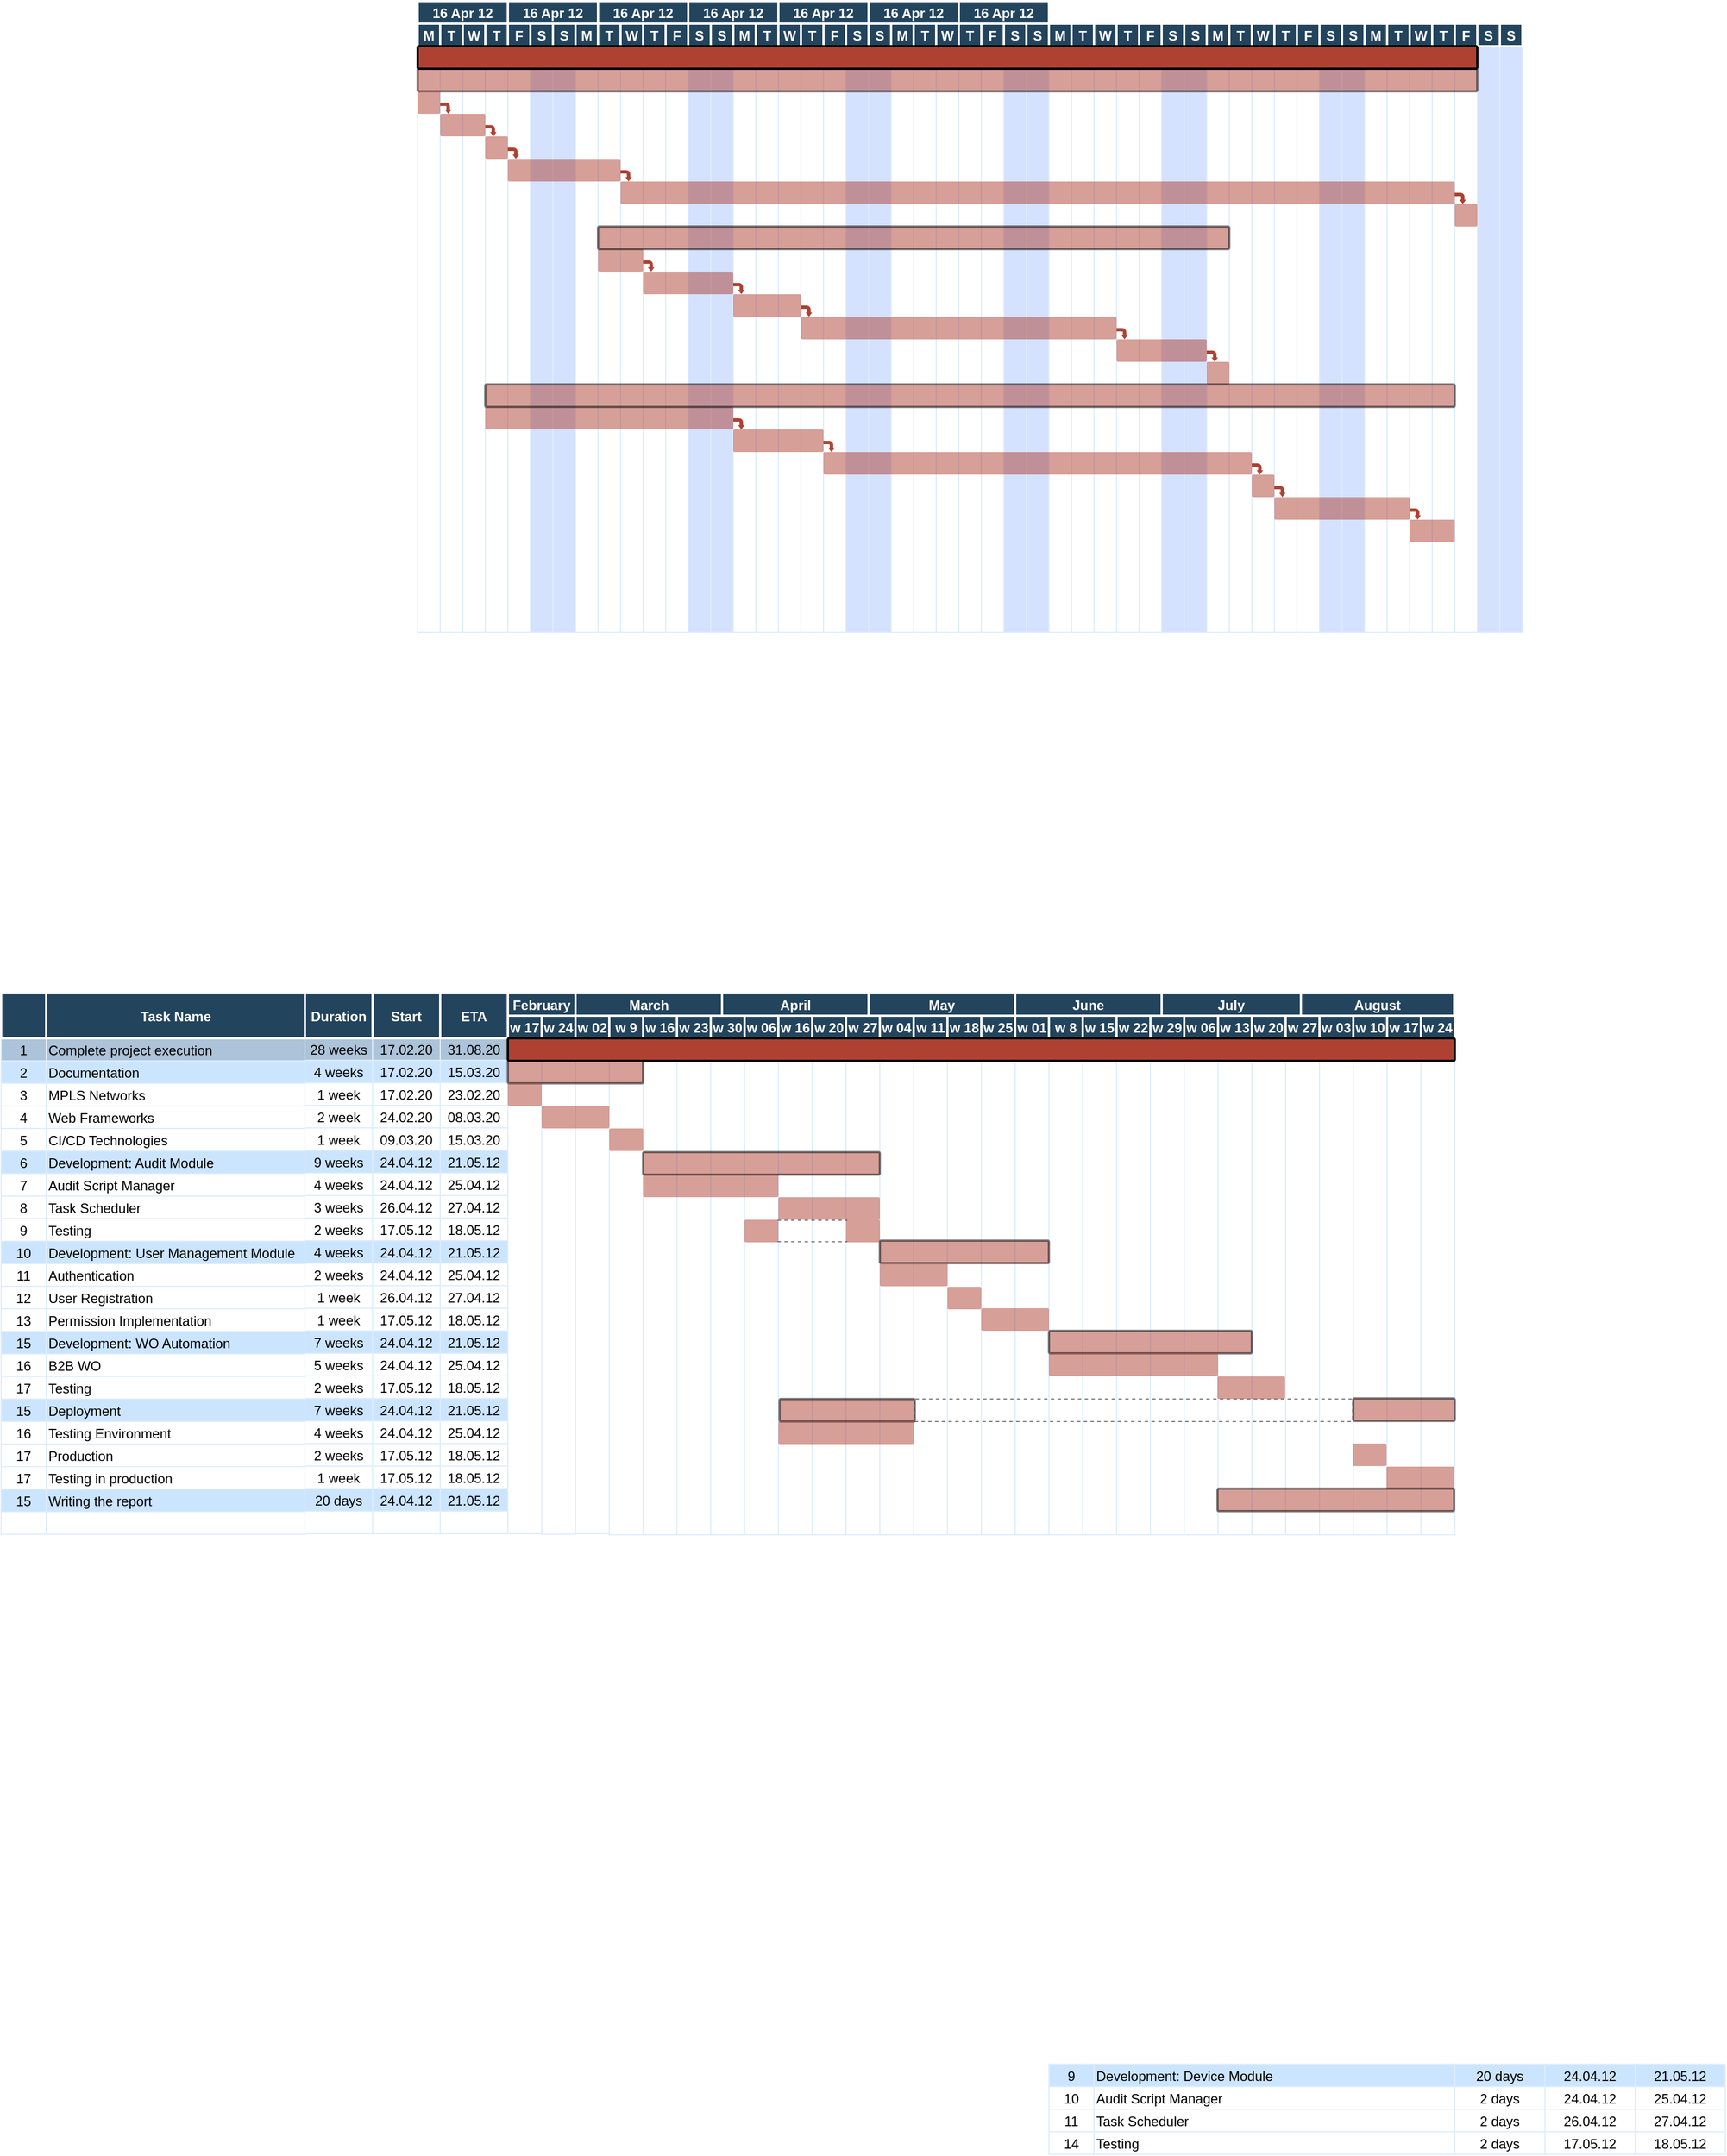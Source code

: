 <mxfile version="13.6.9" type="github">
  <diagram name="Page-1" id="8378b5f6-a2b2-b727-a746-972ab9d02e00">
    <mxGraphModel dx="2076" dy="2336.5" grid="1" gridSize="10" guides="1" tooltips="1" connect="0" arrows="1" fold="1" page="1" pageScale="1.5" pageWidth="1169" pageHeight="827" background="#ffffff" math="0" shadow="0">
      <root>
        <mxCell id="0" />
        <mxCell id="1" parent="0" />
        <mxCell id="rddespz064YGn290ZFb--286" value="" style="strokeColor=#DEEDFF" vertex="1" parent="1">
          <mxGeometry x="686.5" y="379" width="30" height="440.5" as="geometry" />
        </mxCell>
        <mxCell id="rddespz064YGn290ZFb--289" value="February" style="fillColor=#23445D;strokeColor=#FFFFFF;strokeWidth=2;fontColor=#FFFFFF;fontStyle=1" vertex="1" parent="1">
          <mxGeometry x="686.5" y="340" width="60" height="20" as="geometry" />
        </mxCell>
        <mxCell id="rddespz064YGn290ZFb--292" value="w 17" style="fillColor=#23445D;strokeColor=#FFFFFF;strokeWidth=2;fontColor=#FFFFFF;fontStyle=1" vertex="1" parent="1">
          <mxGeometry x="686.5" y="360" width="30" height="20" as="geometry" />
        </mxCell>
        <mxCell id="rddespz064YGn290ZFb--301" value="" style="strokeColor=#DEEDFF" vertex="1" parent="1">
          <mxGeometry x="716.5" y="379.5" width="30" height="440.5" as="geometry" />
        </mxCell>
        <mxCell id="rddespz064YGn290ZFb--302" value="w 24" style="fillColor=#23445D;strokeColor=#FFFFFF;strokeWidth=2;fontColor=#FFFFFF;fontStyle=1" vertex="1" parent="1">
          <mxGeometry x="716.5" y="360" width="30" height="20" as="geometry" />
        </mxCell>
        <mxCell id="rddespz064YGn290ZFb--303" value="" style="strokeColor=#DEEDFF" vertex="1" parent="1">
          <mxGeometry x="746.5" y="379.0" width="30" height="440.5" as="geometry" />
        </mxCell>
        <mxCell id="rddespz064YGn290ZFb--304" value="" style="strokeColor=#DEEDFF" vertex="1" parent="1">
          <mxGeometry x="776.5" y="380.0" width="30" height="440.5" as="geometry" />
        </mxCell>
        <mxCell id="rddespz064YGn290ZFb--305" value="" style="strokeColor=#DEEDFF" vertex="1" parent="1">
          <mxGeometry x="806.5" y="380.0" width="30" height="440.5" as="geometry" />
        </mxCell>
        <mxCell id="rddespz064YGn290ZFb--307" value="March" style="fillColor=#23445D;strokeColor=#FFFFFF;strokeWidth=2;fontColor=#FFFFFF;fontStyle=1" vertex="1" parent="1">
          <mxGeometry x="746.5" y="340" width="130.5" height="20" as="geometry" />
        </mxCell>
        <mxCell id="rddespz064YGn290ZFb--308" value="w 02" style="fillColor=#23445D;strokeColor=#FFFFFF;strokeWidth=2;fontColor=#FFFFFF;fontStyle=1" vertex="1" parent="1">
          <mxGeometry x="746.5" y="360.0" width="30" height="20" as="geometry" />
        </mxCell>
        <mxCell id="rddespz064YGn290ZFb--309" value="w 9" style="fillColor=#23445D;strokeColor=#FFFFFF;strokeWidth=2;fontColor=#FFFFFF;fontStyle=1" vertex="1" parent="1">
          <mxGeometry x="776.5" y="360.0" width="30" height="20" as="geometry" />
        </mxCell>
        <mxCell id="rddespz064YGn290ZFb--310" value="w 16" style="fillColor=#23445D;strokeColor=#FFFFFF;strokeWidth=2;fontColor=#FFFFFF;fontStyle=1" vertex="1" parent="1">
          <mxGeometry x="806.5" y="360.0" width="30" height="20" as="geometry" />
        </mxCell>
        <mxCell id="rddespz064YGn290ZFb--312" value="" style="strokeColor=#DEEDFF" vertex="1" parent="1">
          <mxGeometry x="836.5" y="380.0" width="30" height="440.5" as="geometry" />
        </mxCell>
        <mxCell id="rddespz064YGn290ZFb--313" value="w 23" style="fillColor=#23445D;strokeColor=#FFFFFF;strokeWidth=2;fontColor=#FFFFFF;fontStyle=1" vertex="1" parent="1">
          <mxGeometry x="836.5" y="360.0" width="30" height="20" as="geometry" />
        </mxCell>
        <mxCell id="rddespz064YGn290ZFb--314" value="" style="strokeColor=#DEEDFF" vertex="1" parent="1">
          <mxGeometry x="896.5" y="380.0" width="30" height="440.5" as="geometry" />
        </mxCell>
        <mxCell id="rddespz064YGn290ZFb--315" value="" style="strokeColor=#DEEDFF" vertex="1" parent="1">
          <mxGeometry x="926.5" y="380.0" width="30" height="440.5" as="geometry" />
        </mxCell>
        <mxCell id="rddespz064YGn290ZFb--316" value="" style="strokeColor=#DEEDFF" vertex="1" parent="1">
          <mxGeometry x="956.5" y="380.0" width="30" height="440.5" as="geometry" />
        </mxCell>
        <mxCell id="rddespz064YGn290ZFb--318" value="April" style="fillColor=#23445D;strokeColor=#FFFFFF;strokeWidth=2;fontColor=#FFFFFF;fontStyle=1" vertex="1" parent="1">
          <mxGeometry x="876.5" y="340" width="130.5" height="20" as="geometry" />
        </mxCell>
        <mxCell id="rddespz064YGn290ZFb--319" value="w 06" style="fillColor=#23445D;strokeColor=#FFFFFF;strokeWidth=2;fontColor=#FFFFFF;fontStyle=1" vertex="1" parent="1">
          <mxGeometry x="896.5" y="360" width="30" height="20" as="geometry" />
        </mxCell>
        <mxCell id="rddespz064YGn290ZFb--320" value="w 16" style="fillColor=#23445D;strokeColor=#FFFFFF;strokeWidth=2;fontColor=#FFFFFF;fontStyle=1" vertex="1" parent="1">
          <mxGeometry x="926.5" y="360" width="30" height="20" as="geometry" />
        </mxCell>
        <mxCell id="rddespz064YGn290ZFb--321" value="w 20" style="fillColor=#23445D;strokeColor=#FFFFFF;strokeWidth=2;fontColor=#FFFFFF;fontStyle=1" vertex="1" parent="1">
          <mxGeometry x="956.5" y="360" width="30" height="20" as="geometry" />
        </mxCell>
        <mxCell id="rddespz064YGn290ZFb--323" value="" style="strokeColor=#DEEDFF" vertex="1" parent="1">
          <mxGeometry x="986.5" y="380.0" width="30" height="440.5" as="geometry" />
        </mxCell>
        <mxCell id="rddespz064YGn290ZFb--324" value="w 27" style="fillColor=#23445D;strokeColor=#FFFFFF;strokeWidth=2;fontColor=#FFFFFF;fontStyle=1" vertex="1" parent="1">
          <mxGeometry x="986.5" y="360" width="30" height="20" as="geometry" />
        </mxCell>
        <mxCell id="rddespz064YGn290ZFb--325" value="" style="strokeColor=#DEEDFF" vertex="1" parent="1">
          <mxGeometry x="1016.5" y="380.0" width="30" height="440.5" as="geometry" />
        </mxCell>
        <mxCell id="rddespz064YGn290ZFb--326" value="" style="strokeColor=#DEEDFF" vertex="1" parent="1">
          <mxGeometry x="1046.5" y="380.0" width="30" height="440.5" as="geometry" />
        </mxCell>
        <mxCell id="rddespz064YGn290ZFb--327" value="" style="strokeColor=#DEEDFF" vertex="1" parent="1">
          <mxGeometry x="1076.5" y="380.0" width="30" height="440.5" as="geometry" />
        </mxCell>
        <mxCell id="rddespz064YGn290ZFb--329" value="May" style="fillColor=#23445D;strokeColor=#FFFFFF;strokeWidth=2;fontColor=#FFFFFF;fontStyle=1" vertex="1" parent="1">
          <mxGeometry x="1006.5" y="340" width="130" height="20" as="geometry" />
        </mxCell>
        <mxCell id="rddespz064YGn290ZFb--330" value="w 04" style="fillColor=#23445D;strokeColor=#FFFFFF;strokeWidth=2;fontColor=#FFFFFF;fontStyle=1" vertex="1" parent="1">
          <mxGeometry x="1016.5" y="360" width="30" height="20" as="geometry" />
        </mxCell>
        <mxCell id="rddespz064YGn290ZFb--331" value="w 11" style="fillColor=#23445D;strokeColor=#FFFFFF;strokeWidth=2;fontColor=#FFFFFF;fontStyle=1" vertex="1" parent="1">
          <mxGeometry x="1046.5" y="360" width="30" height="20" as="geometry" />
        </mxCell>
        <mxCell id="rddespz064YGn290ZFb--332" value="w 18" style="fillColor=#23445D;strokeColor=#FFFFFF;strokeWidth=2;fontColor=#FFFFFF;fontStyle=1" vertex="1" parent="1">
          <mxGeometry x="1076.5" y="360" width="30" height="20" as="geometry" />
        </mxCell>
        <mxCell id="rddespz064YGn290ZFb--334" value="" style="strokeColor=#DEEDFF" vertex="1" parent="1">
          <mxGeometry x="1106.5" y="380.0" width="30" height="440.5" as="geometry" />
        </mxCell>
        <mxCell id="rddespz064YGn290ZFb--335" value="w 25" style="fillColor=#23445D;strokeColor=#FFFFFF;strokeWidth=2;fontColor=#FFFFFF;fontStyle=1" vertex="1" parent="1">
          <mxGeometry x="1106.5" y="360" width="30" height="20" as="geometry" />
        </mxCell>
        <mxCell id="rddespz064YGn290ZFb--336" value="" style="strokeColor=#DEEDFF" vertex="1" parent="1">
          <mxGeometry x="1136.5" y="380.0" width="30" height="440.5" as="geometry" />
        </mxCell>
        <mxCell id="rddespz064YGn290ZFb--337" value="" style="strokeColor=#DEEDFF" vertex="1" parent="1">
          <mxGeometry x="1166.5" y="380.0" width="30" height="440.5" as="geometry" />
        </mxCell>
        <mxCell id="rddespz064YGn290ZFb--338" value="" style="strokeColor=#DEEDFF" vertex="1" parent="1">
          <mxGeometry x="1196.5" y="380.0" width="30" height="440.5" as="geometry" />
        </mxCell>
        <mxCell id="rddespz064YGn290ZFb--340" value="June" style="fillColor=#23445D;strokeColor=#FFFFFF;strokeWidth=2;fontColor=#FFFFFF;fontStyle=1" vertex="1" parent="1">
          <mxGeometry x="1136.5" y="340" width="130" height="20" as="geometry" />
        </mxCell>
        <mxCell id="rddespz064YGn290ZFb--341" value="w 01" style="fillColor=#23445D;strokeColor=#FFFFFF;strokeWidth=2;fontColor=#FFFFFF;fontStyle=1" vertex="1" parent="1">
          <mxGeometry x="1136.5" y="360" width="30" height="20" as="geometry" />
        </mxCell>
        <mxCell id="rddespz064YGn290ZFb--342" value="w 8" style="fillColor=#23445D;strokeColor=#FFFFFF;strokeWidth=2;fontColor=#FFFFFF;fontStyle=1" vertex="1" parent="1">
          <mxGeometry x="1166.5" y="360" width="30" height="20" as="geometry" />
        </mxCell>
        <mxCell id="rddespz064YGn290ZFb--343" value="w 15" style="fillColor=#23445D;strokeColor=#FFFFFF;strokeWidth=2;fontColor=#FFFFFF;fontStyle=1" vertex="1" parent="1">
          <mxGeometry x="1196.5" y="360" width="30" height="20" as="geometry" />
        </mxCell>
        <mxCell id="rddespz064YGn290ZFb--345" value="" style="strokeColor=#DEEDFF" vertex="1" parent="1">
          <mxGeometry x="1226.5" y="380.0" width="30" height="440.5" as="geometry" />
        </mxCell>
        <mxCell id="rddespz064YGn290ZFb--346" value="w 22" style="fillColor=#23445D;strokeColor=#FFFFFF;strokeWidth=2;fontColor=#FFFFFF;fontStyle=1" vertex="1" parent="1">
          <mxGeometry x="1226.5" y="360" width="30" height="20" as="geometry" />
        </mxCell>
        <mxCell id="rddespz064YGn290ZFb--347" value="" style="strokeColor=#DEEDFF" vertex="1" parent="1">
          <mxGeometry x="1286.5" y="380.0" width="30" height="440.5" as="geometry" />
        </mxCell>
        <mxCell id="rddespz064YGn290ZFb--348" value="" style="strokeColor=#DEEDFF" vertex="1" parent="1">
          <mxGeometry x="1316.5" y="380.0" width="30" height="440.5" as="geometry" />
        </mxCell>
        <mxCell id="rddespz064YGn290ZFb--349" value="" style="strokeColor=#DEEDFF" vertex="1" parent="1">
          <mxGeometry x="1346.5" y="380.0" width="30" height="440.5" as="geometry" />
        </mxCell>
        <mxCell id="rddespz064YGn290ZFb--351" value="July" style="fillColor=#23445D;strokeColor=#FFFFFF;strokeWidth=2;fontColor=#FFFFFF;fontStyle=1" vertex="1" parent="1">
          <mxGeometry x="1266.5" y="340" width="123.5" height="20" as="geometry" />
        </mxCell>
        <mxCell id="rddespz064YGn290ZFb--352" value="w 06" style="fillColor=#23445D;strokeColor=#FFFFFF;strokeWidth=2;fontColor=#FFFFFF;fontStyle=1" vertex="1" parent="1">
          <mxGeometry x="1286.5" y="360" width="30" height="20" as="geometry" />
        </mxCell>
        <mxCell id="rddespz064YGn290ZFb--353" value="w 13" style="fillColor=#23445D;strokeColor=#FFFFFF;strokeWidth=2;fontColor=#FFFFFF;fontStyle=1" vertex="1" parent="1">
          <mxGeometry x="1316.5" y="360" width="30" height="20" as="geometry" />
        </mxCell>
        <mxCell id="rddespz064YGn290ZFb--354" value="w 20" style="fillColor=#23445D;strokeColor=#FFFFFF;strokeWidth=2;fontColor=#FFFFFF;fontStyle=1" vertex="1" parent="1">
          <mxGeometry x="1346.5" y="360" width="30" height="20" as="geometry" />
        </mxCell>
        <mxCell id="rddespz064YGn290ZFb--356" value="" style="strokeColor=#DEEDFF" vertex="1" parent="1">
          <mxGeometry x="1376.5" y="380.0" width="30" height="440.5" as="geometry" />
        </mxCell>
        <mxCell id="rddespz064YGn290ZFb--357" value="w 27" style="fillColor=#23445D;strokeColor=#FFFFFF;strokeWidth=2;fontColor=#FFFFFF;fontStyle=1" vertex="1" parent="1">
          <mxGeometry x="1376.5" y="360" width="30" height="20" as="geometry" />
        </mxCell>
        <mxCell id="rddespz064YGn290ZFb--360" value="" style="strokeColor=#DEEDFF" vertex="1" parent="1">
          <mxGeometry x="1406.5" y="380.0" width="30" height="440.5" as="geometry" />
        </mxCell>
        <mxCell id="rddespz064YGn290ZFb--361" value="" style="strokeColor=#DEEDFF" vertex="1" parent="1">
          <mxGeometry x="1436.5" y="380.0" width="30" height="440.5" as="geometry" />
        </mxCell>
        <mxCell id="rddespz064YGn290ZFb--362" value="" style="strokeColor=#DEEDFF" vertex="1" parent="1">
          <mxGeometry x="1466.5" y="380.0" width="30" height="440.5" as="geometry" />
        </mxCell>
        <mxCell id="rddespz064YGn290ZFb--364" value="August" style="fillColor=#23445D;strokeColor=#FFFFFF;strokeWidth=2;fontColor=#FFFFFF;fontStyle=1" vertex="1" parent="1">
          <mxGeometry x="1390" y="340" width="136" height="20" as="geometry" />
        </mxCell>
        <mxCell id="rddespz064YGn290ZFb--365" value="w 03" style="fillColor=#23445D;strokeColor=#FFFFFF;strokeWidth=2;fontColor=#FFFFFF;fontStyle=1" vertex="1" parent="1">
          <mxGeometry x="1406.5" y="360.0" width="30" height="20" as="geometry" />
        </mxCell>
        <mxCell id="rddespz064YGn290ZFb--366" value="w 10" style="fillColor=#23445D;strokeColor=#FFFFFF;strokeWidth=2;fontColor=#FFFFFF;fontStyle=1" vertex="1" parent="1">
          <mxGeometry x="1436.5" y="360.0" width="30" height="20" as="geometry" />
        </mxCell>
        <mxCell id="rddespz064YGn290ZFb--367" value="w 17" style="fillColor=#23445D;strokeColor=#FFFFFF;strokeWidth=2;fontColor=#FFFFFF;fontStyle=1" vertex="1" parent="1">
          <mxGeometry x="1466.5" y="360.0" width="30" height="20" as="geometry" />
        </mxCell>
        <mxCell id="rddespz064YGn290ZFb--369" value="" style="strokeColor=#DEEDFF" vertex="1" parent="1">
          <mxGeometry x="1496.5" y="380.0" width="30" height="440.5" as="geometry" />
        </mxCell>
        <mxCell id="rddespz064YGn290ZFb--370" value="w 24" style="fillColor=#23445D;strokeColor=#FFFFFF;strokeWidth=2;fontColor=#FFFFFF;fontStyle=1" vertex="1" parent="1">
          <mxGeometry x="1496.5" y="360.0" width="30" height="20" as="geometry" />
        </mxCell>
        <mxCell id="rddespz064YGn290ZFb--371" value="" style="strokeColor=#DEEDFF" vertex="1" parent="1">
          <mxGeometry x="1256.5" y="380.0" width="30" height="440.5" as="geometry" />
        </mxCell>
        <mxCell id="rddespz064YGn290ZFb--372" value="w 29" style="fillColor=#23445D;strokeColor=#FFFFFF;strokeWidth=2;fontColor=#FFFFFF;fontStyle=1" vertex="1" parent="1">
          <mxGeometry x="1256.5" y="360" width="30" height="20" as="geometry" />
        </mxCell>
        <mxCell id="rddespz064YGn290ZFb--383" value="" style="strokeColor=#DEEDFF" vertex="1" parent="1">
          <mxGeometry x="866.5" y="380.0" width="30" height="440.5" as="geometry" />
        </mxCell>
        <mxCell id="rddespz064YGn290ZFb--384" value="w 30" style="fillColor=#23445D;strokeColor=#FFFFFF;strokeWidth=2;fontColor=#FFFFFF;fontStyle=1" vertex="1" parent="1">
          <mxGeometry x="866.5" y="360" width="30" height="20" as="geometry" />
        </mxCell>
        <mxCell id="rddespz064YGn290ZFb--385" value="" style="strokeColor=#DEEDFF" vertex="1" parent="1">
          <mxGeometry x="606.5" y="-500.0" width="20" height="520" as="geometry" />
        </mxCell>
        <mxCell id="rddespz064YGn290ZFb--386" value="" style="strokeColor=#DEEDFF" vertex="1" parent="1">
          <mxGeometry x="626.5" y="-500.0" width="20" height="520" as="geometry" />
        </mxCell>
        <mxCell id="rddespz064YGn290ZFb--387" value="" style="strokeColor=#DEEDFF" vertex="1" parent="1">
          <mxGeometry x="646.5" y="-500.0" width="20" height="520" as="geometry" />
        </mxCell>
        <mxCell id="rddespz064YGn290ZFb--388" value="" style="strokeColor=#DEEDFF" vertex="1" parent="1">
          <mxGeometry x="666.5" y="-500.0" width="20" height="520" as="geometry" />
        </mxCell>
        <mxCell id="rddespz064YGn290ZFb--389" value="" style="strokeColor=#DEEDFF" vertex="1" parent="1">
          <mxGeometry x="686.5" y="-500.0" width="20" height="520" as="geometry" />
        </mxCell>
        <mxCell id="rddespz064YGn290ZFb--390" value="" style="strokeColor=#DEEDFF;fillColor=#D4E1FF" vertex="1" parent="1">
          <mxGeometry x="706.5" y="-500.0" width="20" height="520" as="geometry" />
        </mxCell>
        <mxCell id="rddespz064YGn290ZFb--391" value="" style="strokeColor=#DEEDFF;fillColor=#D4E1FF" vertex="1" parent="1">
          <mxGeometry x="726.5" y="-500.0" width="20" height="520" as="geometry" />
        </mxCell>
        <mxCell id="rddespz064YGn290ZFb--392" value="" style="strokeColor=#DEEDFF" vertex="1" parent="1">
          <mxGeometry x="746.5" y="-500.0" width="20" height="520" as="geometry" />
        </mxCell>
        <mxCell id="rddespz064YGn290ZFb--393" value="" style="strokeColor=#DEEDFF" vertex="1" parent="1">
          <mxGeometry x="766.5" y="-500.0" width="20" height="520" as="geometry" />
        </mxCell>
        <mxCell id="rddespz064YGn290ZFb--394" value="" style="strokeColor=#DEEDFF" vertex="1" parent="1">
          <mxGeometry x="786.5" y="-500.0" width="20" height="520" as="geometry" />
        </mxCell>
        <mxCell id="rddespz064YGn290ZFb--395" value="" style="strokeColor=#DEEDFF" vertex="1" parent="1">
          <mxGeometry x="806.5" y="-500.0" width="20" height="520" as="geometry" />
        </mxCell>
        <mxCell id="rddespz064YGn290ZFb--396" value="" style="strokeColor=#DEEDFF" vertex="1" parent="1">
          <mxGeometry x="826.5" y="-500.0" width="20" height="520" as="geometry" />
        </mxCell>
        <mxCell id="rddespz064YGn290ZFb--397" value="" style="strokeColor=#DEEDFF;fillColor=#D4E1FF" vertex="1" parent="1">
          <mxGeometry x="846.5" y="-500.0" width="20" height="520" as="geometry" />
        </mxCell>
        <mxCell id="rddespz064YGn290ZFb--398" value="" style="strokeColor=#DEEDFF;fillColor=#D4E1FF" vertex="1" parent="1">
          <mxGeometry x="866.5" y="-500.0" width="20" height="520" as="geometry" />
        </mxCell>
        <mxCell id="rddespz064YGn290ZFb--399" value="" style="strokeColor=#DEEDFF" vertex="1" parent="1">
          <mxGeometry x="886.5" y="-500.0" width="20" height="520" as="geometry" />
        </mxCell>
        <mxCell id="rddespz064YGn290ZFb--400" value="" style="strokeColor=#DEEDFF" vertex="1" parent="1">
          <mxGeometry x="906.5" y="-500.0" width="20" height="520" as="geometry" />
        </mxCell>
        <mxCell id="rddespz064YGn290ZFb--401" value="" style="strokeColor=#DEEDFF" vertex="1" parent="1">
          <mxGeometry x="926.5" y="-500.0" width="20" height="520" as="geometry" />
        </mxCell>
        <mxCell id="rddespz064YGn290ZFb--402" value="" style="strokeColor=#DEEDFF" vertex="1" parent="1">
          <mxGeometry x="946.5" y="-500.0" width="20" height="520" as="geometry" />
        </mxCell>
        <mxCell id="rddespz064YGn290ZFb--403" value="" style="strokeColor=#DEEDFF" vertex="1" parent="1">
          <mxGeometry x="966.5" y="-500.0" width="20" height="520" as="geometry" />
        </mxCell>
        <mxCell id="rddespz064YGn290ZFb--404" value="" style="strokeColor=#DEEDFF;fillColor=#D4E1FF" vertex="1" parent="1">
          <mxGeometry x="986.5" y="-500.0" width="20" height="520" as="geometry" />
        </mxCell>
        <mxCell id="rddespz064YGn290ZFb--405" value="" style="strokeColor=#DEEDFF;fillColor=#D4E1FF" vertex="1" parent="1">
          <mxGeometry x="1006.5" y="-500.0" width="20" height="520" as="geometry" />
        </mxCell>
        <mxCell id="rddespz064YGn290ZFb--406" value="" style="strokeColor=#DEEDFF" vertex="1" parent="1">
          <mxGeometry x="1026.5" y="-500.0" width="20" height="520" as="geometry" />
        </mxCell>
        <mxCell id="rddespz064YGn290ZFb--407" value="" style="strokeColor=#DEEDFF" vertex="1" parent="1">
          <mxGeometry x="1046.5" y="-500.0" width="20" height="520" as="geometry" />
        </mxCell>
        <mxCell id="rddespz064YGn290ZFb--408" value="" style="strokeColor=#DEEDFF" vertex="1" parent="1">
          <mxGeometry x="1066.5" y="-500.0" width="20" height="520" as="geometry" />
        </mxCell>
        <mxCell id="rddespz064YGn290ZFb--409" value="" style="strokeColor=#DEEDFF" vertex="1" parent="1">
          <mxGeometry x="1086.5" y="-500.0" width="20" height="520" as="geometry" />
        </mxCell>
        <mxCell id="rddespz064YGn290ZFb--410" value="" style="strokeColor=#DEEDFF" vertex="1" parent="1">
          <mxGeometry x="1106.5" y="-500.0" width="20" height="520" as="geometry" />
        </mxCell>
        <mxCell id="rddespz064YGn290ZFb--411" value="" style="strokeColor=#DEEDFF;fillColor=#D4E1FF" vertex="1" parent="1">
          <mxGeometry x="1126.5" y="-500.0" width="20" height="520" as="geometry" />
        </mxCell>
        <mxCell id="rddespz064YGn290ZFb--412" value="" style="strokeColor=#DEEDFF;fillColor=#D4E1FF" vertex="1" parent="1">
          <mxGeometry x="1146.5" y="-500.0" width="20" height="520" as="geometry" />
        </mxCell>
        <mxCell id="rddespz064YGn290ZFb--413" value="" style="strokeColor=#DEEDFF" vertex="1" parent="1">
          <mxGeometry x="1166.5" y="-500.0" width="20" height="520" as="geometry" />
        </mxCell>
        <mxCell id="rddespz064YGn290ZFb--414" value="" style="strokeColor=#DEEDFF" vertex="1" parent="1">
          <mxGeometry x="1186.5" y="-500.0" width="20" height="520" as="geometry" />
        </mxCell>
        <mxCell id="rddespz064YGn290ZFb--415" value="" style="strokeColor=#DEEDFF" vertex="1" parent="1">
          <mxGeometry x="1206.5" y="-500.0" width="20" height="520" as="geometry" />
        </mxCell>
        <mxCell id="rddespz064YGn290ZFb--416" value="" style="strokeColor=#DEEDFF" vertex="1" parent="1">
          <mxGeometry x="1226.5" y="-500.0" width="20" height="520" as="geometry" />
        </mxCell>
        <mxCell id="rddespz064YGn290ZFb--417" value="" style="strokeColor=#DEEDFF" vertex="1" parent="1">
          <mxGeometry x="1246.5" y="-500.0" width="20" height="520" as="geometry" />
        </mxCell>
        <mxCell id="rddespz064YGn290ZFb--418" value="" style="strokeColor=#DEEDFF;fillColor=#D4E1FF" vertex="1" parent="1">
          <mxGeometry x="1266.5" y="-500.0" width="20" height="520" as="geometry" />
        </mxCell>
        <mxCell id="rddespz064YGn290ZFb--419" value="" style="strokeColor=#DEEDFF;fillColor=#D4E1FF" vertex="1" parent="1">
          <mxGeometry x="1286.5" y="-500.0" width="20" height="520" as="geometry" />
        </mxCell>
        <mxCell id="rddespz064YGn290ZFb--420" value="" style="strokeColor=#DEEDFF" vertex="1" parent="1">
          <mxGeometry x="1306.5" y="-500.0" width="20" height="520" as="geometry" />
        </mxCell>
        <mxCell id="rddespz064YGn290ZFb--421" value="" style="strokeColor=#DEEDFF" vertex="1" parent="1">
          <mxGeometry x="1326.5" y="-500.0" width="20" height="520" as="geometry" />
        </mxCell>
        <mxCell id="rddespz064YGn290ZFb--422" value="" style="strokeColor=#DEEDFF" vertex="1" parent="1">
          <mxGeometry x="1346.5" y="-500.0" width="20" height="520" as="geometry" />
        </mxCell>
        <mxCell id="rddespz064YGn290ZFb--423" value="" style="strokeColor=#DEEDFF" vertex="1" parent="1">
          <mxGeometry x="1366.5" y="-500.0" width="20" height="520" as="geometry" />
        </mxCell>
        <mxCell id="rddespz064YGn290ZFb--424" value="" style="strokeColor=#DEEDFF" vertex="1" parent="1">
          <mxGeometry x="1386.5" y="-500.0" width="20" height="520" as="geometry" />
        </mxCell>
        <mxCell id="rddespz064YGn290ZFb--425" value="" style="strokeColor=#DEEDFF;fillColor=#D4E1FF" vertex="1" parent="1">
          <mxGeometry x="1406.5" y="-500.0" width="20" height="520" as="geometry" />
        </mxCell>
        <mxCell id="rddespz064YGn290ZFb--426" value="" style="strokeColor=#DEEDFF;fillColor=#D4E1FF" vertex="1" parent="1">
          <mxGeometry x="1426.5" y="-500.0" width="20" height="520" as="geometry" />
        </mxCell>
        <mxCell id="rddespz064YGn290ZFb--427" value="" style="strokeColor=#DEEDFF" vertex="1" parent="1">
          <mxGeometry x="1446.5" y="-500.0" width="20" height="520" as="geometry" />
        </mxCell>
        <mxCell id="rddespz064YGn290ZFb--428" value="" style="strokeColor=#DEEDFF" vertex="1" parent="1">
          <mxGeometry x="1466.5" y="-500.0" width="20" height="520" as="geometry" />
        </mxCell>
        <mxCell id="rddespz064YGn290ZFb--429" value="" style="strokeColor=#DEEDFF" vertex="1" parent="1">
          <mxGeometry x="1486.5" y="-500.0" width="20" height="520" as="geometry" />
        </mxCell>
        <mxCell id="rddespz064YGn290ZFb--430" value="" style="strokeColor=#DEEDFF" vertex="1" parent="1">
          <mxGeometry x="1506.5" y="-500.0" width="20" height="520" as="geometry" />
        </mxCell>
        <mxCell id="rddespz064YGn290ZFb--431" value="" style="strokeColor=#DEEDFF" vertex="1" parent="1">
          <mxGeometry x="1526.5" y="-500.0" width="20" height="520" as="geometry" />
        </mxCell>
        <mxCell id="rddespz064YGn290ZFb--432" value="" style="strokeColor=#DEEDFF;fillColor=#D4E1FF" vertex="1" parent="1">
          <mxGeometry x="1546.5" y="-500.0" width="20" height="520" as="geometry" />
        </mxCell>
        <mxCell id="rddespz064YGn290ZFb--433" value="" style="strokeColor=#DEEDFF;fillColor=#D4E1FF" vertex="1" parent="1">
          <mxGeometry x="1566.5" y="-500.0" width="20" height="520" as="geometry" />
        </mxCell>
        <mxCell id="rddespz064YGn290ZFb--434" value="16 Apr 12" style="fillColor=#23445D;strokeColor=#FFFFFF;strokeWidth=2;fontColor=#FFFFFF;fontStyle=1" vertex="1" parent="1">
          <mxGeometry x="606.5" y="-540" width="80" height="20" as="geometry" />
        </mxCell>
        <mxCell id="rddespz064YGn290ZFb--435" value="M" style="fillColor=#23445D;strokeColor=#FFFFFF;strokeWidth=2;fontColor=#FFFFFF;fontStyle=1" vertex="1" parent="1">
          <mxGeometry x="606.5" y="-520.0" width="20" height="20" as="geometry" />
        </mxCell>
        <mxCell id="rddespz064YGn290ZFb--436" value="T" style="fillColor=#23445D;strokeColor=#FFFFFF;strokeWidth=2;fontColor=#FFFFFF;fontStyle=1" vertex="1" parent="1">
          <mxGeometry x="626.5" y="-520.0" width="20" height="20" as="geometry" />
        </mxCell>
        <mxCell id="rddespz064YGn290ZFb--437" value="W" style="fillColor=#23445D;strokeColor=#FFFFFF;strokeWidth=2;fontColor=#FFFFFF;fontStyle=1" vertex="1" parent="1">
          <mxGeometry x="646.5" y="-520.0" width="20" height="20" as="geometry" />
        </mxCell>
        <mxCell id="rddespz064YGn290ZFb--438" value="T" style="fillColor=#23445D;strokeColor=#FFFFFF;strokeWidth=2;fontColor=#FFFFFF;fontStyle=1" vertex="1" parent="1">
          <mxGeometry x="666.5" y="-520.0" width="20" height="20" as="geometry" />
        </mxCell>
        <mxCell id="rddespz064YGn290ZFb--439" value="F" style="fillColor=#23445D;strokeColor=#FFFFFF;strokeWidth=2;fontColor=#FFFFFF;fontStyle=1" vertex="1" parent="1">
          <mxGeometry x="686.5" y="-520.0" width="20" height="20" as="geometry" />
        </mxCell>
        <mxCell id="rddespz064YGn290ZFb--440" value="S" style="fillColor=#23445D;strokeColor=#FFFFFF;strokeWidth=2;fontColor=#FFFFFF;fontStyle=1" vertex="1" parent="1">
          <mxGeometry x="706.5" y="-520.0" width="20" height="20" as="geometry" />
        </mxCell>
        <mxCell id="rddespz064YGn290ZFb--441" value="S" style="fillColor=#23445D;strokeColor=#FFFFFF;strokeWidth=2;fontColor=#FFFFFF;fontStyle=1" vertex="1" parent="1">
          <mxGeometry x="726.5" y="-520.0" width="20" height="20" as="geometry" />
        </mxCell>
        <mxCell id="rddespz064YGn290ZFb--442" value="M" style="fillColor=#23445D;strokeColor=#FFFFFF;strokeWidth=2;fontColor=#FFFFFF;fontStyle=1" vertex="1" parent="1">
          <mxGeometry x="746.5" y="-520.0" width="20" height="20" as="geometry" />
        </mxCell>
        <mxCell id="rddespz064YGn290ZFb--443" value="T" style="fillColor=#23445D;strokeColor=#FFFFFF;strokeWidth=2;fontColor=#FFFFFF;fontStyle=1" vertex="1" parent="1">
          <mxGeometry x="766.5" y="-520.0" width="20" height="20" as="geometry" />
        </mxCell>
        <mxCell id="rddespz064YGn290ZFb--444" value="W" style="fillColor=#23445D;strokeColor=#FFFFFF;strokeWidth=2;fontColor=#FFFFFF;fontStyle=1" vertex="1" parent="1">
          <mxGeometry x="786.5" y="-520.0" width="20" height="20" as="geometry" />
        </mxCell>
        <mxCell id="rddespz064YGn290ZFb--445" value="T" style="fillColor=#23445D;strokeColor=#FFFFFF;strokeWidth=2;fontColor=#FFFFFF;fontStyle=1" vertex="1" parent="1">
          <mxGeometry x="806.5" y="-520.0" width="20" height="20" as="geometry" />
        </mxCell>
        <mxCell id="rddespz064YGn290ZFb--446" value="F" style="fillColor=#23445D;strokeColor=#FFFFFF;strokeWidth=2;fontColor=#FFFFFF;fontStyle=1" vertex="1" parent="1">
          <mxGeometry x="826.5" y="-520.0" width="20" height="20" as="geometry" />
        </mxCell>
        <mxCell id="rddespz064YGn290ZFb--447" value="S" style="fillColor=#23445D;strokeColor=#FFFFFF;strokeWidth=2;fontColor=#FFFFFF;fontStyle=1" vertex="1" parent="1">
          <mxGeometry x="846.5" y="-520.0" width="20" height="20" as="geometry" />
        </mxCell>
        <mxCell id="rddespz064YGn290ZFb--448" value="S" style="fillColor=#23445D;strokeColor=#FFFFFF;strokeWidth=2;fontColor=#FFFFFF;fontStyle=1" vertex="1" parent="1">
          <mxGeometry x="866.5" y="-520.0" width="20" height="20" as="geometry" />
        </mxCell>
        <mxCell id="rddespz064YGn290ZFb--449" value="M" style="fillColor=#23445D;strokeColor=#FFFFFF;strokeWidth=2;fontColor=#FFFFFF;fontStyle=1" vertex="1" parent="1">
          <mxGeometry x="886.5" y="-520" width="20" height="20" as="geometry" />
        </mxCell>
        <mxCell id="rddespz064YGn290ZFb--450" value="T" style="fillColor=#23445D;strokeColor=#FFFFFF;strokeWidth=2;fontColor=#FFFFFF;fontStyle=1" vertex="1" parent="1">
          <mxGeometry x="906.5" y="-520" width="20" height="20" as="geometry" />
        </mxCell>
        <mxCell id="rddespz064YGn290ZFb--451" value="W" style="fillColor=#23445D;strokeColor=#FFFFFF;strokeWidth=2;fontColor=#FFFFFF;fontStyle=1" vertex="1" parent="1">
          <mxGeometry x="926.5" y="-520" width="20" height="20" as="geometry" />
        </mxCell>
        <mxCell id="rddespz064YGn290ZFb--452" value="T" style="fillColor=#23445D;strokeColor=#FFFFFF;strokeWidth=2;fontColor=#FFFFFF;fontStyle=1" vertex="1" parent="1">
          <mxGeometry x="946.5" y="-520" width="20" height="20" as="geometry" />
        </mxCell>
        <mxCell id="rddespz064YGn290ZFb--453" value="F" style="fillColor=#23445D;strokeColor=#FFFFFF;strokeWidth=2;fontColor=#FFFFFF;fontStyle=1" vertex="1" parent="1">
          <mxGeometry x="966.5" y="-520" width="20" height="20" as="geometry" />
        </mxCell>
        <mxCell id="rddespz064YGn290ZFb--454" value="S" style="fillColor=#23445D;strokeColor=#FFFFFF;strokeWidth=2;fontColor=#FFFFFF;fontStyle=1" vertex="1" parent="1">
          <mxGeometry x="986.5" y="-520" width="20" height="20" as="geometry" />
        </mxCell>
        <mxCell id="rddespz064YGn290ZFb--455" value="S" style="fillColor=#23445D;strokeColor=#FFFFFF;strokeWidth=2;fontColor=#FFFFFF;fontStyle=1" vertex="1" parent="1">
          <mxGeometry x="1006.5" y="-520" width="20" height="20" as="geometry" />
        </mxCell>
        <mxCell id="rddespz064YGn290ZFb--456" value="M" style="fillColor=#23445D;strokeColor=#FFFFFF;strokeWidth=2;fontColor=#FFFFFF;fontStyle=1" vertex="1" parent="1">
          <mxGeometry x="1026.5" y="-520" width="20" height="20" as="geometry" />
        </mxCell>
        <mxCell id="rddespz064YGn290ZFb--457" value="T" style="fillColor=#23445D;strokeColor=#FFFFFF;strokeWidth=2;fontColor=#FFFFFF;fontStyle=1" vertex="1" parent="1">
          <mxGeometry x="1046.5" y="-520" width="20" height="20" as="geometry" />
        </mxCell>
        <mxCell id="rddespz064YGn290ZFb--458" value="W" style="fillColor=#23445D;strokeColor=#FFFFFF;strokeWidth=2;fontColor=#FFFFFF;fontStyle=1" vertex="1" parent="1">
          <mxGeometry x="1066.5" y="-520" width="20" height="20" as="geometry" />
        </mxCell>
        <mxCell id="rddespz064YGn290ZFb--459" value="T" style="fillColor=#23445D;strokeColor=#FFFFFF;strokeWidth=2;fontColor=#FFFFFF;fontStyle=1" vertex="1" parent="1">
          <mxGeometry x="1086.5" y="-520" width="20" height="20" as="geometry" />
        </mxCell>
        <mxCell id="rddespz064YGn290ZFb--460" value="F" style="fillColor=#23445D;strokeColor=#FFFFFF;strokeWidth=2;fontColor=#FFFFFF;fontStyle=1" vertex="1" parent="1">
          <mxGeometry x="1106.5" y="-520" width="20" height="20" as="geometry" />
        </mxCell>
        <mxCell id="rddespz064YGn290ZFb--461" value="S" style="fillColor=#23445D;strokeColor=#FFFFFF;strokeWidth=2;fontColor=#FFFFFF;fontStyle=1" vertex="1" parent="1">
          <mxGeometry x="1126.5" y="-520" width="20" height="20" as="geometry" />
        </mxCell>
        <mxCell id="rddespz064YGn290ZFb--462" value="S" style="fillColor=#23445D;strokeColor=#FFFFFF;strokeWidth=2;fontColor=#FFFFFF;fontStyle=1" vertex="1" parent="1">
          <mxGeometry x="1146.5" y="-520" width="20" height="20" as="geometry" />
        </mxCell>
        <mxCell id="rddespz064YGn290ZFb--463" value="M" style="fillColor=#23445D;strokeColor=#FFFFFF;strokeWidth=2;fontColor=#FFFFFF;fontStyle=1" vertex="1" parent="1">
          <mxGeometry x="1166.5" y="-520" width="20" height="20" as="geometry" />
        </mxCell>
        <mxCell id="rddespz064YGn290ZFb--464" value="T" style="fillColor=#23445D;strokeColor=#FFFFFF;strokeWidth=2;fontColor=#FFFFFF;fontStyle=1" vertex="1" parent="1">
          <mxGeometry x="1186.5" y="-520" width="20" height="20" as="geometry" />
        </mxCell>
        <mxCell id="rddespz064YGn290ZFb--465" value="W" style="fillColor=#23445D;strokeColor=#FFFFFF;strokeWidth=2;fontColor=#FFFFFF;fontStyle=1" vertex="1" parent="1">
          <mxGeometry x="1206.5" y="-520" width="20" height="20" as="geometry" />
        </mxCell>
        <mxCell id="rddespz064YGn290ZFb--466" value="T" style="fillColor=#23445D;strokeColor=#FFFFFF;strokeWidth=2;fontColor=#FFFFFF;fontStyle=1" vertex="1" parent="1">
          <mxGeometry x="1226.5" y="-520" width="20" height="20" as="geometry" />
        </mxCell>
        <mxCell id="rddespz064YGn290ZFb--467" value="F" style="fillColor=#23445D;strokeColor=#FFFFFF;strokeWidth=2;fontColor=#FFFFFF;fontStyle=1" vertex="1" parent="1">
          <mxGeometry x="1246.5" y="-520" width="20" height="20" as="geometry" />
        </mxCell>
        <mxCell id="rddespz064YGn290ZFb--468" value="S" style="fillColor=#23445D;strokeColor=#FFFFFF;strokeWidth=2;fontColor=#FFFFFF;fontStyle=1" vertex="1" parent="1">
          <mxGeometry x="1266.5" y="-520" width="20" height="20" as="geometry" />
        </mxCell>
        <mxCell id="rddespz064YGn290ZFb--469" value="S" style="fillColor=#23445D;strokeColor=#FFFFFF;strokeWidth=2;fontColor=#FFFFFF;fontStyle=1" vertex="1" parent="1">
          <mxGeometry x="1286.5" y="-520" width="20" height="20" as="geometry" />
        </mxCell>
        <mxCell id="rddespz064YGn290ZFb--470" value="M" style="fillColor=#23445D;strokeColor=#FFFFFF;strokeWidth=2;fontColor=#FFFFFF;fontStyle=1" vertex="1" parent="1">
          <mxGeometry x="1306.5" y="-520" width="20" height="20" as="geometry" />
        </mxCell>
        <mxCell id="rddespz064YGn290ZFb--471" value="T" style="fillColor=#23445D;strokeColor=#FFFFFF;strokeWidth=2;fontColor=#FFFFFF;fontStyle=1" vertex="1" parent="1">
          <mxGeometry x="1326.5" y="-520" width="20" height="20" as="geometry" />
        </mxCell>
        <mxCell id="rddespz064YGn290ZFb--472" value="W" style="fillColor=#23445D;strokeColor=#FFFFFF;strokeWidth=2;fontColor=#FFFFFF;fontStyle=1" vertex="1" parent="1">
          <mxGeometry x="1346.5" y="-520" width="20" height="20" as="geometry" />
        </mxCell>
        <mxCell id="rddespz064YGn290ZFb--473" value="T" style="fillColor=#23445D;strokeColor=#FFFFFF;strokeWidth=2;fontColor=#FFFFFF;fontStyle=1" vertex="1" parent="1">
          <mxGeometry x="1366.5" y="-520" width="20" height="20" as="geometry" />
        </mxCell>
        <mxCell id="rddespz064YGn290ZFb--474" value="F" style="fillColor=#23445D;strokeColor=#FFFFFF;strokeWidth=2;fontColor=#FFFFFF;fontStyle=1" vertex="1" parent="1">
          <mxGeometry x="1386.5" y="-520" width="20" height="20" as="geometry" />
        </mxCell>
        <mxCell id="rddespz064YGn290ZFb--475" value="S" style="fillColor=#23445D;strokeColor=#FFFFFF;strokeWidth=2;fontColor=#FFFFFF;fontStyle=1" vertex="1" parent="1">
          <mxGeometry x="1406.5" y="-520" width="20" height="20" as="geometry" />
        </mxCell>
        <mxCell id="rddespz064YGn290ZFb--476" value="S" style="fillColor=#23445D;strokeColor=#FFFFFF;strokeWidth=2;fontColor=#FFFFFF;fontStyle=1" vertex="1" parent="1">
          <mxGeometry x="1426.5" y="-520" width="20" height="20" as="geometry" />
        </mxCell>
        <mxCell id="rddespz064YGn290ZFb--477" value="M" style="fillColor=#23445D;strokeColor=#FFFFFF;strokeWidth=2;fontColor=#FFFFFF;fontStyle=1" vertex="1" parent="1">
          <mxGeometry x="1446.5" y="-520.0" width="20" height="20" as="geometry" />
        </mxCell>
        <mxCell id="rddespz064YGn290ZFb--478" value="T" style="fillColor=#23445D;strokeColor=#FFFFFF;strokeWidth=2;fontColor=#FFFFFF;fontStyle=1" vertex="1" parent="1">
          <mxGeometry x="1466.5" y="-520.0" width="20" height="20" as="geometry" />
        </mxCell>
        <mxCell id="rddespz064YGn290ZFb--479" value="W" style="fillColor=#23445D;strokeColor=#FFFFFF;strokeWidth=2;fontColor=#FFFFFF;fontStyle=1" vertex="1" parent="1">
          <mxGeometry x="1486.5" y="-520.0" width="20" height="20" as="geometry" />
        </mxCell>
        <mxCell id="rddespz064YGn290ZFb--480" value="T" style="fillColor=#23445D;strokeColor=#FFFFFF;strokeWidth=2;fontColor=#FFFFFF;fontStyle=1" vertex="1" parent="1">
          <mxGeometry x="1506.5" y="-520.0" width="20" height="20" as="geometry" />
        </mxCell>
        <mxCell id="rddespz064YGn290ZFb--481" value="F" style="fillColor=#23445D;strokeColor=#FFFFFF;strokeWidth=2;fontColor=#FFFFFF;fontStyle=1" vertex="1" parent="1">
          <mxGeometry x="1526.5" y="-520.0" width="20" height="20" as="geometry" />
        </mxCell>
        <mxCell id="rddespz064YGn290ZFb--482" value="S" style="fillColor=#23445D;strokeColor=#FFFFFF;strokeWidth=2;fontColor=#FFFFFF;fontStyle=1" vertex="1" parent="1">
          <mxGeometry x="1546.5" y="-520.0" width="20" height="20" as="geometry" />
        </mxCell>
        <mxCell id="rddespz064YGn290ZFb--483" value="S" style="fillColor=#23445D;strokeColor=#FFFFFF;strokeWidth=2;fontColor=#FFFFFF;fontStyle=1" vertex="1" parent="1">
          <mxGeometry x="1566.5" y="-520.0" width="20" height="20" as="geometry" />
        </mxCell>
        <mxCell id="rddespz064YGn290ZFb--484" value="" style="shape=mxgraph.flowchart.process;fillColor=#AE4132;strokeColor=#000000;strokeWidth=2;opacity=50" vertex="1" parent="1">
          <mxGeometry x="606.5" y="-480.0" width="940.0" height="20.0" as="geometry" />
        </mxCell>
        <mxCell id="rddespz064YGn290ZFb--485" value="" style="shape=mxgraph.arrows.bent_right_arrow;fillColor=#AE4132;strokeColor=none;strokeWidth=2;direction=south" vertex="1" parent="1">
          <mxGeometry x="626.5" y="-450.0" width="10.0" height="10.0" as="geometry" />
        </mxCell>
        <mxCell id="rddespz064YGn290ZFb--486" value="" style="shape=mxgraph.flowchart.process;fillColor=#AE4132;strokeColor=none;strokeWidth=2;opacity=50" vertex="1" parent="1">
          <mxGeometry x="606.5" y="-460.0" width="20.0" height="20.0" as="geometry" />
        </mxCell>
        <mxCell id="rddespz064YGn290ZFb--487" value="" style="shape=mxgraph.flowchart.process;fillColor=#AE4132;strokeColor=none;strokeWidth=2;opacity=50" vertex="1" parent="1">
          <mxGeometry x="626.5" y="-440.0" width="40.0" height="20.0" as="geometry" />
        </mxCell>
        <mxCell id="rddespz064YGn290ZFb--488" value="" style="shape=mxgraph.flowchart.process;fillColor=#AE4132;strokeColor=none;strokeWidth=2;opacity=50" vertex="1" parent="1">
          <mxGeometry x="666.5" y="-420.0" width="20.0" height="20.0" as="geometry" />
        </mxCell>
        <mxCell id="rddespz064YGn290ZFb--489" value="" style="shape=mxgraph.flowchart.process;fillColor=#AE4132;strokeColor=none;strokeWidth=2;opacity=50" vertex="1" parent="1">
          <mxGeometry x="786.5" y="-380.0" width="740.0" height="20.0" as="geometry" />
        </mxCell>
        <mxCell id="rddespz064YGn290ZFb--490" value="" style="shape=mxgraph.flowchart.process;fillColor=#AE4132;strokeColor=none;strokeWidth=2;opacity=50" vertex="1" parent="1">
          <mxGeometry x="1526.5" y="-360.0" width="20.0" height="20.0" as="geometry" />
        </mxCell>
        <mxCell id="rddespz064YGn290ZFb--491" value="" style="shape=mxgraph.arrows.bent_right_arrow;fillColor=#AE4132;strokeColor=none;strokeWidth=2;direction=south" vertex="1" parent="1">
          <mxGeometry x="666.5" y="-430.0" width="10.0" height="10.0" as="geometry" />
        </mxCell>
        <mxCell id="rddespz064YGn290ZFb--492" value="" style="shape=mxgraph.arrows.bent_right_arrow;fillColor=#AE4132;strokeColor=none;strokeWidth=2;direction=south" vertex="1" parent="1">
          <mxGeometry x="686.5" y="-410.0" width="10.0" height="10.0" as="geometry" />
        </mxCell>
        <mxCell id="rddespz064YGn290ZFb--493" value="" style="shape=mxgraph.arrows.bent_right_arrow;fillColor=#AE4132;strokeColor=none;strokeWidth=2;direction=south" vertex="1" parent="1">
          <mxGeometry x="1526.5" y="-370.0" width="10.0" height="10.0" as="geometry" />
        </mxCell>
        <mxCell id="rddespz064YGn290ZFb--494" value="" style="shape=mxgraph.flowchart.process;fillColor=#AE4132;strokeColor=none;strokeWidth=2;opacity=50" vertex="1" parent="1">
          <mxGeometry x="686.5" y="-400.0" width="100.0" height="20.0" as="geometry" />
        </mxCell>
        <mxCell id="rddespz064YGn290ZFb--495" value="" style="shape=mxgraph.arrows.bent_right_arrow;fillColor=#AE4132;strokeColor=none;strokeWidth=2;direction=south" vertex="1" parent="1">
          <mxGeometry x="786.5" y="-390.0" width="10.0" height="10.0" as="geometry" />
        </mxCell>
        <mxCell id="rddespz064YGn290ZFb--496" value="" style="shape=mxgraph.flowchart.process;fillColor=#AE4132;strokeColor=#000000;strokeWidth=2;opacity=100" vertex="1" parent="1">
          <mxGeometry x="606.5" y="-500" width="940.0" height="20.0" as="geometry" />
        </mxCell>
        <mxCell id="rddespz064YGn290ZFb--497" value="" style="shape=mxgraph.flowchart.process;fillColor=#AE4132;strokeColor=none;strokeWidth=2;opacity=50" vertex="1" parent="1">
          <mxGeometry x="766.5" y="-320.0" width="40" height="20.0" as="geometry" />
        </mxCell>
        <mxCell id="rddespz064YGn290ZFb--498" value="" style="shape=mxgraph.flowchart.process;fillColor=#AE4132;strokeColor=#000000;strokeWidth=2;opacity=50" vertex="1" parent="1">
          <mxGeometry x="766.5" y="-340.0" width="560" height="20.0" as="geometry" />
        </mxCell>
        <mxCell id="rddespz064YGn290ZFb--499" value="" style="shape=mxgraph.flowchart.process;fillColor=#AE4132;strokeColor=none;strokeWidth=2;opacity=50" vertex="1" parent="1">
          <mxGeometry x="806.5" y="-300.0" width="80.0" height="20.0" as="geometry" />
        </mxCell>
        <mxCell id="rddespz064YGn290ZFb--500" value="" style="shape=mxgraph.flowchart.process;fillColor=#AE4132;strokeColor=none;strokeWidth=2;opacity=50" vertex="1" parent="1">
          <mxGeometry x="886.5" y="-280.0" width="60.0" height="20.0" as="geometry" />
        </mxCell>
        <mxCell id="rddespz064YGn290ZFb--501" value="" style="shape=mxgraph.flowchart.process;fillColor=#AE4132;strokeColor=none;strokeWidth=2;opacity=50" vertex="1" parent="1">
          <mxGeometry x="946.5" y="-260.0" width="280.0" height="20.0" as="geometry" />
        </mxCell>
        <mxCell id="rddespz064YGn290ZFb--502" value="" style="shape=mxgraph.flowchart.process;fillColor=#AE4132;strokeColor=none;strokeWidth=2;opacity=50" vertex="1" parent="1">
          <mxGeometry x="1226.5" y="-240.0" width="80.0" height="20.0" as="geometry" />
        </mxCell>
        <mxCell id="rddespz064YGn290ZFb--503" value="" style="shape=mxgraph.flowchart.process;fillColor=#AE4132;strokeColor=none;strokeWidth=2;opacity=50" vertex="1" parent="1">
          <mxGeometry x="1306.5" y="-220.0" width="20.0" height="20.0" as="geometry" />
        </mxCell>
        <mxCell id="rddespz064YGn290ZFb--504" value="" style="shape=mxgraph.flowchart.process;fillColor=#AE4132;strokeColor=none;strokeWidth=2;opacity=50" vertex="1" parent="1">
          <mxGeometry x="666.5" y="-180.0" width="220.0" height="20.0" as="geometry" />
        </mxCell>
        <mxCell id="rddespz064YGn290ZFb--505" value="" style="shape=mxgraph.flowchart.process;fillColor=#AE4132;strokeColor=none;strokeWidth=2;opacity=50" vertex="1" parent="1">
          <mxGeometry x="886.5" y="-160.0" width="80.0" height="20.0" as="geometry" />
        </mxCell>
        <mxCell id="rddespz064YGn290ZFb--506" value="" style="shape=mxgraph.flowchart.process;fillColor=#AE4132;strokeColor=none;strokeWidth=2;opacity=50" vertex="1" parent="1">
          <mxGeometry x="966.5" y="-140.0" width="380.0" height="20.0" as="geometry" />
        </mxCell>
        <mxCell id="rddespz064YGn290ZFb--507" value="" style="shape=mxgraph.flowchart.process;fillColor=#AE4132;strokeColor=none;strokeWidth=2;opacity=50" vertex="1" parent="1">
          <mxGeometry x="1346.5" y="-120.0" width="20.0" height="20.0" as="geometry" />
        </mxCell>
        <mxCell id="rddespz064YGn290ZFb--508" value="" style="shape=mxgraph.flowchart.process;fillColor=#AE4132;strokeColor=none;strokeWidth=2;opacity=50" vertex="1" parent="1">
          <mxGeometry x="1366.5" y="-100.0" width="120.0" height="20.0" as="geometry" />
        </mxCell>
        <mxCell id="rddespz064YGn290ZFb--509" value="" style="shape=mxgraph.flowchart.process;fillColor=#AE4132;strokeColor=none;strokeWidth=2;opacity=50" vertex="1" parent="1">
          <mxGeometry x="1486.5" y="-80.0" width="40" height="20.0" as="geometry" />
        </mxCell>
        <mxCell id="rddespz064YGn290ZFb--510" value="" style="shape=mxgraph.flowchart.process;fillColor=#AE4132;strokeColor=#000000;strokeWidth=2;opacity=50" vertex="1" parent="1">
          <mxGeometry x="666.5" y="-200.0" width="860" height="20.0" as="geometry" />
        </mxCell>
        <mxCell id="rddespz064YGn290ZFb--511" value="" style="shape=mxgraph.arrows.bent_right_arrow;fillColor=#AE4132;strokeColor=none;strokeWidth=2;direction=south" vertex="1" parent="1">
          <mxGeometry x="806.5" y="-310.0" width="10.0" height="10.0" as="geometry" />
        </mxCell>
        <mxCell id="rddespz064YGn290ZFb--512" value="" style="shape=mxgraph.arrows.bent_right_arrow;fillColor=#AE4132;strokeColor=none;strokeWidth=2;direction=south" vertex="1" parent="1">
          <mxGeometry x="886.5" y="-290.0" width="10.0" height="10.0" as="geometry" />
        </mxCell>
        <mxCell id="rddespz064YGn290ZFb--513" value="" style="shape=mxgraph.arrows.bent_right_arrow;fillColor=#AE4132;strokeColor=none;strokeWidth=2;direction=south" vertex="1" parent="1">
          <mxGeometry x="946.5" y="-270.0" width="10.0" height="10.0" as="geometry" />
        </mxCell>
        <mxCell id="rddespz064YGn290ZFb--514" value="" style="shape=mxgraph.arrows.bent_right_arrow;fillColor=#AE4132;strokeColor=none;strokeWidth=2;direction=south" vertex="1" parent="1">
          <mxGeometry x="1226.5" y="-250.0" width="10.0" height="10.0" as="geometry" />
        </mxCell>
        <mxCell id="rddespz064YGn290ZFb--515" value="" style="shape=mxgraph.arrows.bent_right_arrow;fillColor=#AE4132;strokeColor=none;strokeWidth=2;direction=south" vertex="1" parent="1">
          <mxGeometry x="1306.5" y="-230.0" width="10.0" height="10.0" as="geometry" />
        </mxCell>
        <mxCell id="rddespz064YGn290ZFb--516" value="" style="shape=mxgraph.arrows.bent_right_arrow;fillColor=#AE4132;strokeColor=none;strokeWidth=2;direction=south" vertex="1" parent="1">
          <mxGeometry x="886.5" y="-170.0" width="10.0" height="10.0" as="geometry" />
        </mxCell>
        <mxCell id="rddespz064YGn290ZFb--517" value="" style="shape=mxgraph.arrows.bent_right_arrow;fillColor=#AE4132;strokeColor=none;strokeWidth=2;direction=south" vertex="1" parent="1">
          <mxGeometry x="966.5" y="-150.0" width="10.0" height="10.0" as="geometry" />
        </mxCell>
        <mxCell id="rddespz064YGn290ZFb--518" value="" style="shape=mxgraph.arrows.bent_right_arrow;fillColor=#AE4132;strokeColor=none;strokeWidth=2;direction=south" vertex="1" parent="1">
          <mxGeometry x="1346.5" y="-130.0" width="10.0" height="10.0" as="geometry" />
        </mxCell>
        <mxCell id="rddespz064YGn290ZFb--519" value="" style="shape=mxgraph.arrows.bent_right_arrow;fillColor=#AE4132;strokeColor=none;strokeWidth=2;direction=south" vertex="1" parent="1">
          <mxGeometry x="1366.5" y="-110.0" width="10.0" height="10.0" as="geometry" />
        </mxCell>
        <mxCell id="rddespz064YGn290ZFb--520" value="" style="shape=mxgraph.arrows.bent_right_arrow;fillColor=#AE4132;strokeColor=none;strokeWidth=2;direction=south" vertex="1" parent="1">
          <mxGeometry x="1486.5" y="-90.0" width="10.0" height="10.0" as="geometry" />
        </mxCell>
        <mxCell id="rddespz064YGn290ZFb--521" value="16 Apr 12" style="fillColor=#23445D;strokeColor=#FFFFFF;strokeWidth=2;fontColor=#FFFFFF;fontStyle=1" vertex="1" parent="1">
          <mxGeometry x="686.5" y="-540" width="80" height="20" as="geometry" />
        </mxCell>
        <mxCell id="rddespz064YGn290ZFb--522" value="16 Apr 12" style="fillColor=#23445D;strokeColor=#FFFFFF;strokeWidth=2;fontColor=#FFFFFF;fontStyle=1" vertex="1" parent="1">
          <mxGeometry x="766.5" y="-540" width="80" height="20" as="geometry" />
        </mxCell>
        <mxCell id="rddespz064YGn290ZFb--523" value="16 Apr 12" style="fillColor=#23445D;strokeColor=#FFFFFF;strokeWidth=2;fontColor=#FFFFFF;fontStyle=1" vertex="1" parent="1">
          <mxGeometry x="846.5" y="-540" width="80" height="20" as="geometry" />
        </mxCell>
        <mxCell id="rddespz064YGn290ZFb--524" value="16 Apr 12" style="fillColor=#23445D;strokeColor=#FFFFFF;strokeWidth=2;fontColor=#FFFFFF;fontStyle=1" vertex="1" parent="1">
          <mxGeometry x="926.5" y="-540" width="80" height="20" as="geometry" />
        </mxCell>
        <mxCell id="rddespz064YGn290ZFb--525" value="16 Apr 12" style="fillColor=#23445D;strokeColor=#FFFFFF;strokeWidth=2;fontColor=#FFFFFF;fontStyle=1" vertex="1" parent="1">
          <mxGeometry x="1006.5" y="-540" width="80" height="20" as="geometry" />
        </mxCell>
        <mxCell id="rddespz064YGn290ZFb--526" value="16 Apr 12" style="fillColor=#23445D;strokeColor=#FFFFFF;strokeWidth=2;fontColor=#FFFFFF;fontStyle=1" vertex="1" parent="1">
          <mxGeometry x="1086.5" y="-540" width="80" height="20" as="geometry" />
        </mxCell>
        <mxCell id="rddespz064YGn290ZFb--662" value="1" style="strokeColor=#DEEDFF;fillColor=#ADC3D9" vertex="1" parent="1">
          <mxGeometry x="237" y="380" width="40" height="20" as="geometry" />
        </mxCell>
        <mxCell id="rddespz064YGn290ZFb--663" value="Complete project execution" style="align=left;strokeColor=#DEEDFF;fillColor=#ADC3D9" vertex="1" parent="1">
          <mxGeometry x="277" y="380" width="230" height="20" as="geometry" />
        </mxCell>
        <mxCell id="rddespz064YGn290ZFb--664" value="28 weeks" style="strokeColor=#DEEDFF;fillColor=#ADC3D9" vertex="1" parent="1">
          <mxGeometry x="506.5" y="379.5" width="60" height="20" as="geometry" />
        </mxCell>
        <mxCell id="rddespz064YGn290ZFb--665" value="17.02.20" style="strokeColor=#DEEDFF;fillColor=#ADC3D9" vertex="1" parent="1">
          <mxGeometry x="566.5" y="379.5" width="60" height="20" as="geometry" />
        </mxCell>
        <mxCell id="rddespz064YGn290ZFb--666" value="31.08.20" style="strokeColor=#DEEDFF;fillColor=#ADC3D9" vertex="1" parent="1">
          <mxGeometry x="626.5" y="379.5" width="60" height="20" as="geometry" />
        </mxCell>
        <mxCell id="rddespz064YGn290ZFb--667" value="2" style="strokeColor=#DEEDFF;fillColor=#CCE5FF" vertex="1" parent="1">
          <mxGeometry x="237.0" y="400" width="40" height="20" as="geometry" />
        </mxCell>
        <mxCell id="rddespz064YGn290ZFb--668" value="Documentation" style="align=left;strokeColor=#DEEDFF;fillColor=#CCE5FF" vertex="1" parent="1">
          <mxGeometry x="277.0" y="400" width="230" height="20" as="geometry" />
        </mxCell>
        <mxCell id="rddespz064YGn290ZFb--669" value="4 weeks" style="strokeColor=#DEEDFF;fillColor=#CCE5FF" vertex="1" parent="1">
          <mxGeometry x="506.5" y="399.5" width="60" height="20" as="geometry" />
        </mxCell>
        <mxCell id="rddespz064YGn290ZFb--670" value="17.02.20" style="strokeColor=#DEEDFF;fillColor=#CCE5FF" vertex="1" parent="1">
          <mxGeometry x="566.5" y="399.5" width="60" height="20" as="geometry" />
        </mxCell>
        <mxCell id="rddespz064YGn290ZFb--671" value="15.03.20" style="strokeColor=#DEEDFF;fillColor=#CCE5FF" vertex="1" parent="1">
          <mxGeometry x="626.5" y="399.5" width="60" height="20" as="geometry" />
        </mxCell>
        <mxCell id="rddespz064YGn290ZFb--672" value="3" style="strokeColor=#DEEDFF" vertex="1" parent="1">
          <mxGeometry x="237.0" y="420.0" width="40" height="20" as="geometry" />
        </mxCell>
        <mxCell id="rddespz064YGn290ZFb--673" value="MPLS Networks" style="align=left;strokeColor=#DEEDFF" vertex="1" parent="1">
          <mxGeometry x="277.0" y="420.0" width="230" height="20.0" as="geometry" />
        </mxCell>
        <mxCell id="rddespz064YGn290ZFb--674" value="1 week" style="strokeColor=#DEEDFF" vertex="1" parent="1">
          <mxGeometry x="506.5" y="419.5" width="60" height="20" as="geometry" />
        </mxCell>
        <mxCell id="rddespz064YGn290ZFb--675" value="17.02.20" style="strokeColor=#DEEDFF" vertex="1" parent="1">
          <mxGeometry x="566.5" y="419.5" width="60" height="20" as="geometry" />
        </mxCell>
        <mxCell id="rddespz064YGn290ZFb--676" value="23.02.20" style="strokeColor=#DEEDFF" vertex="1" parent="1">
          <mxGeometry x="626.5" y="419.5" width="60" height="20" as="geometry" />
        </mxCell>
        <mxCell id="rddespz064YGn290ZFb--677" value="4" style="strokeColor=#DEEDFF" vertex="1" parent="1">
          <mxGeometry x="237" y="440.0" width="40" height="20" as="geometry" />
        </mxCell>
        <mxCell id="rddespz064YGn290ZFb--678" value="Web Frameworks" style="align=left;strokeColor=#DEEDFF" vertex="1" parent="1">
          <mxGeometry x="277" y="440.0" width="230" height="20" as="geometry" />
        </mxCell>
        <mxCell id="rddespz064YGn290ZFb--679" value="2 week" style="strokeColor=#DEEDFF" vertex="1" parent="1">
          <mxGeometry x="506.5" y="439.5" width="60" height="20" as="geometry" />
        </mxCell>
        <mxCell id="rddespz064YGn290ZFb--680" value="24.02.20" style="strokeColor=#DEEDFF" vertex="1" parent="1">
          <mxGeometry x="566.5" y="439.5" width="60" height="20" as="geometry" />
        </mxCell>
        <mxCell id="rddespz064YGn290ZFb--681" value="08.03.20" style="strokeColor=#DEEDFF" vertex="1" parent="1">
          <mxGeometry x="626.5" y="439.5" width="60" height="20" as="geometry" />
        </mxCell>
        <mxCell id="rddespz064YGn290ZFb--682" value="5" style="strokeColor=#DEEDFF" vertex="1" parent="1">
          <mxGeometry x="237.0" y="460.0" width="40" height="20" as="geometry" />
        </mxCell>
        <mxCell id="rddespz064YGn290ZFb--683" value="CI/CD Technologies" style="align=left;strokeColor=#DEEDFF" vertex="1" parent="1">
          <mxGeometry x="277.0" y="460.0" width="230" height="20" as="geometry" />
        </mxCell>
        <mxCell id="rddespz064YGn290ZFb--684" value="1 week" style="strokeColor=#DEEDFF" vertex="1" parent="1">
          <mxGeometry x="506.5" y="459.5" width="60" height="20" as="geometry" />
        </mxCell>
        <mxCell id="rddespz064YGn290ZFb--685" value="09.03.20" style="strokeColor=#DEEDFF" vertex="1" parent="1">
          <mxGeometry x="566.5" y="459.5" width="60" height="20" as="geometry" />
        </mxCell>
        <mxCell id="rddespz064YGn290ZFb--686" value="15.03.20" style="strokeColor=#DEEDFF" vertex="1" parent="1">
          <mxGeometry x="626.5" y="459.5" width="60" height="20" as="geometry" />
        </mxCell>
        <mxCell id="rddespz064YGn290ZFb--792" value="Task Name" style="fillColor=#23445D;strokeColor=#FFFFFF;strokeWidth=2;fontColor=#FFFFFF;fontStyle=1" vertex="1" parent="1">
          <mxGeometry x="277" y="340" width="230" height="40" as="geometry" />
        </mxCell>
        <mxCell id="rddespz064YGn290ZFb--793" value="" style="fillColor=#23445D;strokeColor=#FFFFFF;strokeWidth=2;fontColor=#FFFFFF;fontStyle=1" vertex="1" parent="1">
          <mxGeometry x="237" y="340" width="40" height="40" as="geometry" />
        </mxCell>
        <mxCell id="rddespz064YGn290ZFb--794" value="Duration" style="fillColor=#23445D;strokeColor=#FFFFFF;strokeWidth=2;fontColor=#FFFFFF;fontStyle=1" vertex="1" parent="1">
          <mxGeometry x="506.5" y="340" width="60" height="40.0" as="geometry" />
        </mxCell>
        <mxCell id="rddespz064YGn290ZFb--795" value="Start" style="fillColor=#23445D;strokeColor=#FFFFFF;strokeWidth=2;fontColor=#FFFFFF;fontStyle=1" vertex="1" parent="1">
          <mxGeometry x="566.5" y="340" width="60" height="40.0" as="geometry" />
        </mxCell>
        <mxCell id="rddespz064YGn290ZFb--796" value="ETA" style="fillColor=#23445D;strokeColor=#FFFFFF;strokeWidth=2;fontColor=#FFFFFF;fontStyle=1" vertex="1" parent="1">
          <mxGeometry x="626.5" y="340" width="60" height="40.0" as="geometry" />
        </mxCell>
        <mxCell id="rddespz064YGn290ZFb--797" value="6" style="strokeColor=#DEEDFF;fillColor=#CCE5FF" vertex="1" parent="1">
          <mxGeometry x="237.0" y="480.0" width="40" height="20" as="geometry" />
        </mxCell>
        <mxCell id="rddespz064YGn290ZFb--798" value="Development: Audit Module" style="align=left;strokeColor=#DEEDFF;fillColor=#CCE5FF" vertex="1" parent="1">
          <mxGeometry x="277.0" y="480.0" width="230" height="20.0" as="geometry" />
        </mxCell>
        <mxCell id="rddespz064YGn290ZFb--799" value="9 weeks" style="strokeColor=#DEEDFF;fillColor=#CCE5FF" vertex="1" parent="1">
          <mxGeometry x="506.5" y="479.5" width="60" height="20" as="geometry" />
        </mxCell>
        <mxCell id="rddespz064YGn290ZFb--800" value="24.04.12" style="strokeColor=#DEEDFF;fillColor=#CCE5FF" vertex="1" parent="1">
          <mxGeometry x="566.5" y="479.5" width="60" height="20" as="geometry" />
        </mxCell>
        <mxCell id="rddespz064YGn290ZFb--801" value="21.05.12" style="strokeColor=#DEEDFF;fillColor=#CCE5FF" vertex="1" parent="1">
          <mxGeometry x="626.5" y="479.5" width="60" height="20" as="geometry" />
        </mxCell>
        <mxCell id="rddespz064YGn290ZFb--802" value="7" style="strokeColor=#DEEDFF" vertex="1" parent="1">
          <mxGeometry x="237.0" y="500.0" width="40" height="20" as="geometry" />
        </mxCell>
        <mxCell id="rddespz064YGn290ZFb--803" value="Audit Script Manager" style="align=left;strokeColor=#DEEDFF" vertex="1" parent="1">
          <mxGeometry x="277.0" y="500.0" width="230" height="20" as="geometry" />
        </mxCell>
        <mxCell id="rddespz064YGn290ZFb--804" value="4 weeks" style="strokeColor=#DEEDFF" vertex="1" parent="1">
          <mxGeometry x="506.5" y="499.5" width="60" height="20" as="geometry" />
        </mxCell>
        <mxCell id="rddespz064YGn290ZFb--805" value="24.04.12" style="strokeColor=#DEEDFF" vertex="1" parent="1">
          <mxGeometry x="566.5" y="499.5" width="60" height="20" as="geometry" />
        </mxCell>
        <mxCell id="rddespz064YGn290ZFb--806" value="25.04.12" style="strokeColor=#DEEDFF" vertex="1" parent="1">
          <mxGeometry x="626.5" y="499.5" width="60" height="20" as="geometry" />
        </mxCell>
        <mxCell id="rddespz064YGn290ZFb--807" value="8" style="strokeColor=#DEEDFF" vertex="1" parent="1">
          <mxGeometry x="237.0" y="520.0" width="40" height="20" as="geometry" />
        </mxCell>
        <mxCell id="rddespz064YGn290ZFb--808" value="Task Scheduler" style="align=left;strokeColor=#DEEDFF" vertex="1" parent="1">
          <mxGeometry x="277.0" y="520.0" width="230" height="20" as="geometry" />
        </mxCell>
        <mxCell id="rddespz064YGn290ZFb--809" value="3 weeks" style="strokeColor=#DEEDFF" vertex="1" parent="1">
          <mxGeometry x="506.5" y="519.5" width="60" height="20" as="geometry" />
        </mxCell>
        <mxCell id="rddespz064YGn290ZFb--810" value="26.04.12" style="strokeColor=#DEEDFF" vertex="1" parent="1">
          <mxGeometry x="566.5" y="519.5" width="60" height="20" as="geometry" />
        </mxCell>
        <mxCell id="rddespz064YGn290ZFb--811" value="27.04.12" style="strokeColor=#DEEDFF" vertex="1" parent="1">
          <mxGeometry x="626.5" y="519.5" width="60" height="20" as="geometry" />
        </mxCell>
        <mxCell id="rddespz064YGn290ZFb--822" value="9" style="strokeColor=#DEEDFF" vertex="1" parent="1">
          <mxGeometry x="237.0" y="540.0" width="40" height="20" as="geometry" />
        </mxCell>
        <mxCell id="rddespz064YGn290ZFb--823" value="Testing" style="align=left;strokeColor=#DEEDFF" vertex="1" parent="1">
          <mxGeometry x="277.0" y="540.0" width="230" height="20" as="geometry" />
        </mxCell>
        <mxCell id="rddespz064YGn290ZFb--824" value="2 weeks" style="strokeColor=#DEEDFF" vertex="1" parent="1">
          <mxGeometry x="506.5" y="539.5" width="60" height="20" as="geometry" />
        </mxCell>
        <mxCell id="rddespz064YGn290ZFb--825" value="17.05.12" style="strokeColor=#DEEDFF" vertex="1" parent="1">
          <mxGeometry x="566.5" y="539.5" width="60" height="20" as="geometry" />
        </mxCell>
        <mxCell id="rddespz064YGn290ZFb--826" value="18.05.12" style="strokeColor=#DEEDFF" vertex="1" parent="1">
          <mxGeometry x="626.5" y="539.5" width="60" height="20" as="geometry" />
        </mxCell>
        <mxCell id="rddespz064YGn290ZFb--852" value="10" style="strokeColor=#DEEDFF;fillColor=#CCE5FF" vertex="1" parent="1">
          <mxGeometry x="237.0" y="560.0" width="40" height="20" as="geometry" />
        </mxCell>
        <mxCell id="rddespz064YGn290ZFb--853" value="Development: User Management Module" style="align=left;strokeColor=#DEEDFF;fillColor=#CCE5FF" vertex="1" parent="1">
          <mxGeometry x="277.0" y="560.0" width="230" height="20.0" as="geometry" />
        </mxCell>
        <mxCell id="rddespz064YGn290ZFb--854" value="4 weeks" style="strokeColor=#DEEDFF;fillColor=#CCE5FF" vertex="1" parent="1">
          <mxGeometry x="506.5" y="559.5" width="60" height="20" as="geometry" />
        </mxCell>
        <mxCell id="rddespz064YGn290ZFb--855" value="24.04.12" style="strokeColor=#DEEDFF;fillColor=#CCE5FF" vertex="1" parent="1">
          <mxGeometry x="566.5" y="559.5" width="60" height="20" as="geometry" />
        </mxCell>
        <mxCell id="rddespz064YGn290ZFb--856" value="21.05.12" style="strokeColor=#DEEDFF;fillColor=#CCE5FF" vertex="1" parent="1">
          <mxGeometry x="626.5" y="559.5" width="60" height="20" as="geometry" />
        </mxCell>
        <mxCell id="rddespz064YGn290ZFb--857" value="11" style="strokeColor=#DEEDFF" vertex="1" parent="1">
          <mxGeometry x="237.0" y="580.0" width="40" height="20" as="geometry" />
        </mxCell>
        <mxCell id="rddespz064YGn290ZFb--858" value="Authentication" style="align=left;strokeColor=#DEEDFF" vertex="1" parent="1">
          <mxGeometry x="277.0" y="580.0" width="230" height="20" as="geometry" />
        </mxCell>
        <mxCell id="rddespz064YGn290ZFb--859" value="2 weeks" style="strokeColor=#DEEDFF" vertex="1" parent="1">
          <mxGeometry x="506.5" y="579.5" width="60" height="20" as="geometry" />
        </mxCell>
        <mxCell id="rddespz064YGn290ZFb--860" value="24.04.12" style="strokeColor=#DEEDFF" vertex="1" parent="1">
          <mxGeometry x="566.5" y="579.5" width="60" height="20" as="geometry" />
        </mxCell>
        <mxCell id="rddespz064YGn290ZFb--861" value="25.04.12" style="strokeColor=#DEEDFF" vertex="1" parent="1">
          <mxGeometry x="626.5" y="579.5" width="60" height="20" as="geometry" />
        </mxCell>
        <mxCell id="rddespz064YGn290ZFb--862" value="12" style="strokeColor=#DEEDFF" vertex="1" parent="1">
          <mxGeometry x="237.0" y="600.0" width="40" height="20" as="geometry" />
        </mxCell>
        <mxCell id="rddespz064YGn290ZFb--863" value="User Registration" style="align=left;strokeColor=#DEEDFF" vertex="1" parent="1">
          <mxGeometry x="277.0" y="600.0" width="230" height="20" as="geometry" />
        </mxCell>
        <mxCell id="rddespz064YGn290ZFb--864" value="1 week" style="strokeColor=#DEEDFF" vertex="1" parent="1">
          <mxGeometry x="506.5" y="599.5" width="60" height="20" as="geometry" />
        </mxCell>
        <mxCell id="rddespz064YGn290ZFb--865" value="26.04.12" style="strokeColor=#DEEDFF" vertex="1" parent="1">
          <mxGeometry x="566.5" y="599.5" width="60" height="20" as="geometry" />
        </mxCell>
        <mxCell id="rddespz064YGn290ZFb--866" value="27.04.12" style="strokeColor=#DEEDFF" vertex="1" parent="1">
          <mxGeometry x="626.5" y="599.5" width="60" height="20" as="geometry" />
        </mxCell>
        <mxCell id="rddespz064YGn290ZFb--867" value="13" style="strokeColor=#DEEDFF" vertex="1" parent="1">
          <mxGeometry x="237.0" y="620.0" width="40" height="20" as="geometry" />
        </mxCell>
        <mxCell id="rddespz064YGn290ZFb--868" value="Permission Implementation" style="align=left;strokeColor=#DEEDFF" vertex="1" parent="1">
          <mxGeometry x="277.0" y="620.0" width="230" height="20" as="geometry" />
        </mxCell>
        <mxCell id="rddespz064YGn290ZFb--869" value="1 week" style="strokeColor=#DEEDFF" vertex="1" parent="1">
          <mxGeometry x="506.5" y="619.5" width="60" height="20" as="geometry" />
        </mxCell>
        <mxCell id="rddespz064YGn290ZFb--870" value="17.05.12" style="strokeColor=#DEEDFF" vertex="1" parent="1">
          <mxGeometry x="566.5" y="619.5" width="60" height="20" as="geometry" />
        </mxCell>
        <mxCell id="rddespz064YGn290ZFb--871" value="18.05.12" style="strokeColor=#DEEDFF" vertex="1" parent="1">
          <mxGeometry x="626.5" y="619.5" width="60" height="20" as="geometry" />
        </mxCell>
        <mxCell id="rddespz064YGn290ZFb--872" value="9" style="strokeColor=#DEEDFF;fillColor=#CCE5FF" vertex="1" parent="1">
          <mxGeometry x="1166.5" y="1290.0" width="40" height="20" as="geometry" />
        </mxCell>
        <mxCell id="rddespz064YGn290ZFb--873" value="Development: Device Module" style="align=left;strokeColor=#DEEDFF;fillColor=#CCE5FF" vertex="1" parent="1">
          <mxGeometry x="1206.5" y="1290.0" width="320.0" height="20.0" as="geometry" />
        </mxCell>
        <mxCell id="rddespz064YGn290ZFb--874" value="20 days" style="strokeColor=#DEEDFF;fillColor=#CCE5FF" vertex="1" parent="1">
          <mxGeometry x="1526.5" y="1290.0" width="80.0" height="20" as="geometry" />
        </mxCell>
        <mxCell id="rddespz064YGn290ZFb--875" value="24.04.12" style="strokeColor=#DEEDFF;fillColor=#CCE5FF" vertex="1" parent="1">
          <mxGeometry x="1606.5" y="1290.0" width="80.0" height="20" as="geometry" />
        </mxCell>
        <mxCell id="rddespz064YGn290ZFb--876" value="21.05.12" style="strokeColor=#DEEDFF;fillColor=#CCE5FF" vertex="1" parent="1">
          <mxGeometry x="1686.5" y="1290.0" width="80.0" height="20" as="geometry" />
        </mxCell>
        <mxCell id="rddespz064YGn290ZFb--877" value="10" style="strokeColor=#DEEDFF" vertex="1" parent="1">
          <mxGeometry x="1166.5" y="1310.0" width="40" height="20" as="geometry" />
        </mxCell>
        <mxCell id="rddespz064YGn290ZFb--878" value="Audit Script Manager" style="align=left;strokeColor=#DEEDFF" vertex="1" parent="1">
          <mxGeometry x="1206.5" y="1310.0" width="320.0" height="20" as="geometry" />
        </mxCell>
        <mxCell id="rddespz064YGn290ZFb--879" value="2 days" style="strokeColor=#DEEDFF" vertex="1" parent="1">
          <mxGeometry x="1526.5" y="1310.0" width="80.0" height="20" as="geometry" />
        </mxCell>
        <mxCell id="rddespz064YGn290ZFb--880" value="24.04.12" style="strokeColor=#DEEDFF" vertex="1" parent="1">
          <mxGeometry x="1606.5" y="1310.0" width="80.0" height="20" as="geometry" />
        </mxCell>
        <mxCell id="rddespz064YGn290ZFb--881" value="25.04.12" style="strokeColor=#DEEDFF" vertex="1" parent="1">
          <mxGeometry x="1686.5" y="1310.0" width="80.0" height="20" as="geometry" />
        </mxCell>
        <mxCell id="rddespz064YGn290ZFb--882" value="11" style="strokeColor=#DEEDFF" vertex="1" parent="1">
          <mxGeometry x="1166.5" y="1330.0" width="40" height="20" as="geometry" />
        </mxCell>
        <mxCell id="rddespz064YGn290ZFb--883" value="Task Scheduler" style="align=left;strokeColor=#DEEDFF" vertex="1" parent="1">
          <mxGeometry x="1206.5" y="1330.0" width="320.0" height="20" as="geometry" />
        </mxCell>
        <mxCell id="rddespz064YGn290ZFb--884" value="2 days" style="strokeColor=#DEEDFF" vertex="1" parent="1">
          <mxGeometry x="1526.5" y="1330.0" width="80.0" height="20" as="geometry" />
        </mxCell>
        <mxCell id="rddespz064YGn290ZFb--885" value="26.04.12" style="strokeColor=#DEEDFF" vertex="1" parent="1">
          <mxGeometry x="1606.5" y="1330.0" width="80.0" height="20" as="geometry" />
        </mxCell>
        <mxCell id="rddespz064YGn290ZFb--886" value="27.04.12" style="strokeColor=#DEEDFF" vertex="1" parent="1">
          <mxGeometry x="1686.5" y="1330.0" width="80.0" height="20" as="geometry" />
        </mxCell>
        <mxCell id="rddespz064YGn290ZFb--887" value="14" style="strokeColor=#DEEDFF" vertex="1" parent="1">
          <mxGeometry x="1166.5" y="1350.0" width="40" height="20" as="geometry" />
        </mxCell>
        <mxCell id="rddespz064YGn290ZFb--888" value="Testing" style="align=left;strokeColor=#DEEDFF" vertex="1" parent="1">
          <mxGeometry x="1206.5" y="1350.0" width="320.0" height="20" as="geometry" />
        </mxCell>
        <mxCell id="rddespz064YGn290ZFb--889" value="2 days" style="strokeColor=#DEEDFF" vertex="1" parent="1">
          <mxGeometry x="1526.5" y="1350.0" width="80.0" height="20" as="geometry" />
        </mxCell>
        <mxCell id="rddespz064YGn290ZFb--890" value="17.05.12" style="strokeColor=#DEEDFF" vertex="1" parent="1">
          <mxGeometry x="1606.5" y="1350.0" width="80.0" height="20" as="geometry" />
        </mxCell>
        <mxCell id="rddespz064YGn290ZFb--891" value="18.05.12" style="strokeColor=#DEEDFF" vertex="1" parent="1">
          <mxGeometry x="1686.5" y="1350.0" width="80.0" height="20" as="geometry" />
        </mxCell>
        <mxCell id="rddespz064YGn290ZFb--897" value="15" style="strokeColor=#DEEDFF;fillColor=#CCE5FF" vertex="1" parent="1">
          <mxGeometry x="237.0" y="640.0" width="40" height="20" as="geometry" />
        </mxCell>
        <mxCell id="rddespz064YGn290ZFb--898" value="Development: WO Automation" style="align=left;strokeColor=#DEEDFF;fillColor=#CCE5FF" vertex="1" parent="1">
          <mxGeometry x="277.0" y="640.0" width="230" height="20.0" as="geometry" />
        </mxCell>
        <mxCell id="rddespz064YGn290ZFb--899" value="7 weeks" style="strokeColor=#DEEDFF;fillColor=#CCE5FF" vertex="1" parent="1">
          <mxGeometry x="506.5" y="639.5" width="60" height="20" as="geometry" />
        </mxCell>
        <mxCell id="rddespz064YGn290ZFb--900" value="24.04.12" style="strokeColor=#DEEDFF;fillColor=#CCE5FF" vertex="1" parent="1">
          <mxGeometry x="566.5" y="639.5" width="60" height="20" as="geometry" />
        </mxCell>
        <mxCell id="rddespz064YGn290ZFb--901" value="21.05.12" style="strokeColor=#DEEDFF;fillColor=#CCE5FF" vertex="1" parent="1">
          <mxGeometry x="626.5" y="639.5" width="60" height="20" as="geometry" />
        </mxCell>
        <mxCell id="rddespz064YGn290ZFb--902" value="16" style="strokeColor=#DEEDFF" vertex="1" parent="1">
          <mxGeometry x="237.0" y="660.0" width="40" height="20" as="geometry" />
        </mxCell>
        <mxCell id="rddespz064YGn290ZFb--903" value="B2B WO" style="align=left;strokeColor=#DEEDFF" vertex="1" parent="1">
          <mxGeometry x="277.0" y="660.0" width="230" height="20" as="geometry" />
        </mxCell>
        <mxCell id="rddespz064YGn290ZFb--904" value="5 weeks" style="strokeColor=#DEEDFF" vertex="1" parent="1">
          <mxGeometry x="506.5" y="659.5" width="60" height="20" as="geometry" />
        </mxCell>
        <mxCell id="rddespz064YGn290ZFb--905" value="24.04.12" style="strokeColor=#DEEDFF" vertex="1" parent="1">
          <mxGeometry x="566.5" y="659.5" width="60" height="20" as="geometry" />
        </mxCell>
        <mxCell id="rddespz064YGn290ZFb--906" value="25.04.12" style="strokeColor=#DEEDFF" vertex="1" parent="1">
          <mxGeometry x="626.5" y="659.5" width="60" height="20" as="geometry" />
        </mxCell>
        <mxCell id="rddespz064YGn290ZFb--912" value="17" style="strokeColor=#DEEDFF" vertex="1" parent="1">
          <mxGeometry x="237.0" y="680.0" width="40" height="20" as="geometry" />
        </mxCell>
        <mxCell id="rddespz064YGn290ZFb--913" value="Testing" style="align=left;strokeColor=#DEEDFF" vertex="1" parent="1">
          <mxGeometry x="277.0" y="680.0" width="230" height="20" as="geometry" />
        </mxCell>
        <mxCell id="rddespz064YGn290ZFb--914" value="2 weeks" style="strokeColor=#DEEDFF" vertex="1" parent="1">
          <mxGeometry x="506.5" y="679.5" width="60" height="20" as="geometry" />
        </mxCell>
        <mxCell id="rddespz064YGn290ZFb--915" value="17.05.12" style="strokeColor=#DEEDFF" vertex="1" parent="1">
          <mxGeometry x="566.5" y="679.5" width="60" height="20" as="geometry" />
        </mxCell>
        <mxCell id="rddespz064YGn290ZFb--916" value="18.05.12" style="strokeColor=#DEEDFF" vertex="1" parent="1">
          <mxGeometry x="626.5" y="679.5" width="60" height="20" as="geometry" />
        </mxCell>
        <mxCell id="rddespz064YGn290ZFb--919" value="15" style="strokeColor=#DEEDFF;fillColor=#CCE5FF" vertex="1" parent="1">
          <mxGeometry x="237.0" y="700.0" width="40" height="20" as="geometry" />
        </mxCell>
        <mxCell id="rddespz064YGn290ZFb--920" value="Deployment" style="align=left;strokeColor=#DEEDFF;fillColor=#CCE5FF" vertex="1" parent="1">
          <mxGeometry x="277.0" y="700.0" width="230" height="20.0" as="geometry" />
        </mxCell>
        <mxCell id="rddespz064YGn290ZFb--921" value="7 weeks" style="strokeColor=#DEEDFF;fillColor=#CCE5FF" vertex="1" parent="1">
          <mxGeometry x="506.5" y="699.5" width="60" height="20" as="geometry" />
        </mxCell>
        <mxCell id="rddespz064YGn290ZFb--922" value="24.04.12" style="strokeColor=#DEEDFF;fillColor=#CCE5FF" vertex="1" parent="1">
          <mxGeometry x="566.5" y="699.5" width="60" height="20" as="geometry" />
        </mxCell>
        <mxCell id="rddespz064YGn290ZFb--923" value="21.05.12" style="strokeColor=#DEEDFF;fillColor=#CCE5FF" vertex="1" parent="1">
          <mxGeometry x="626.5" y="699.5" width="60" height="20" as="geometry" />
        </mxCell>
        <mxCell id="rddespz064YGn290ZFb--924" value="16" style="strokeColor=#DEEDFF" vertex="1" parent="1">
          <mxGeometry x="237.0" y="720.0" width="40" height="20" as="geometry" />
        </mxCell>
        <mxCell id="rddespz064YGn290ZFb--925" value="Testing Environment" style="align=left;strokeColor=#DEEDFF" vertex="1" parent="1">
          <mxGeometry x="277.0" y="720.0" width="230" height="20" as="geometry" />
        </mxCell>
        <mxCell id="rddespz064YGn290ZFb--926" value="4 weeks" style="strokeColor=#DEEDFF" vertex="1" parent="1">
          <mxGeometry x="506.5" y="719.5" width="60" height="20" as="geometry" />
        </mxCell>
        <mxCell id="rddespz064YGn290ZFb--927" value="24.04.12" style="strokeColor=#DEEDFF" vertex="1" parent="1">
          <mxGeometry x="566.5" y="719.5" width="60" height="20" as="geometry" />
        </mxCell>
        <mxCell id="rddespz064YGn290ZFb--928" value="25.04.12" style="strokeColor=#DEEDFF" vertex="1" parent="1">
          <mxGeometry x="626.5" y="719.5" width="60" height="20" as="geometry" />
        </mxCell>
        <mxCell id="rddespz064YGn290ZFb--929" value="17" style="strokeColor=#DEEDFF" vertex="1" parent="1">
          <mxGeometry x="237.0" y="740.0" width="40" height="20" as="geometry" />
        </mxCell>
        <mxCell id="rddespz064YGn290ZFb--930" value="Production " style="align=left;strokeColor=#DEEDFF" vertex="1" parent="1">
          <mxGeometry x="277.0" y="740.0" width="230" height="20" as="geometry" />
        </mxCell>
        <mxCell id="rddespz064YGn290ZFb--931" value="2 weeks" style="strokeColor=#DEEDFF" vertex="1" parent="1">
          <mxGeometry x="506.5" y="739.5" width="60" height="20" as="geometry" />
        </mxCell>
        <mxCell id="rddespz064YGn290ZFb--932" value="17.05.12" style="strokeColor=#DEEDFF" vertex="1" parent="1">
          <mxGeometry x="566.5" y="739.5" width="60" height="20" as="geometry" />
        </mxCell>
        <mxCell id="rddespz064YGn290ZFb--933" value="18.05.12" style="strokeColor=#DEEDFF" vertex="1" parent="1">
          <mxGeometry x="626.5" y="739.5" width="60" height="20" as="geometry" />
        </mxCell>
        <mxCell id="rddespz064YGn290ZFb--934" value="" style="shape=mxgraph.flowchart.process;fillColor=#AE4132;strokeColor=#000000;strokeWidth=2;opacity=100" vertex="1" parent="1">
          <mxGeometry x="686.5" y="380" width="840" height="20" as="geometry" />
        </mxCell>
        <mxCell id="rddespz064YGn290ZFb--935" value="" style="shape=mxgraph.flowchart.process;fillColor=#AE4132;strokeColor=#000000;strokeWidth=2;opacity=50" vertex="1" parent="1">
          <mxGeometry x="686.5" y="400" width="120" height="20" as="geometry" />
        </mxCell>
        <mxCell id="rddespz064YGn290ZFb--936" value="" style="shape=mxgraph.flowchart.process;fillColor=#AE4132;strokeWidth=2;opacity=50;strokeColor=none;" vertex="1" parent="1">
          <mxGeometry x="686.5" y="420" width="30" height="20" as="geometry" />
        </mxCell>
        <mxCell id="rddespz064YGn290ZFb--937" value="" style="shape=mxgraph.flowchart.process;fillColor=#AE4132;strokeWidth=2;opacity=50;strokeColor=none;" vertex="1" parent="1">
          <mxGeometry x="716.5" y="440" width="60" height="20" as="geometry" />
        </mxCell>
        <mxCell id="rddespz064YGn290ZFb--938" value="" style="shape=mxgraph.flowchart.process;fillColor=#AE4132;strokeWidth=2;opacity=50;strokeColor=none;" vertex="1" parent="1">
          <mxGeometry x="776.5" y="460" width="30" height="20" as="geometry" />
        </mxCell>
        <mxCell id="rddespz064YGn290ZFb--940" value="" style="shape=mxgraph.flowchart.process;fillColor=#AE4132;strokeColor=#000000;strokeWidth=2;opacity=50" vertex="1" parent="1">
          <mxGeometry x="806.5" y="481" width="210" height="20" as="geometry" />
        </mxCell>
        <mxCell id="rddespz064YGn290ZFb--941" value="" style="shape=mxgraph.flowchart.process;fillColor=#AE4132;strokeColor=#000000;strokeWidth=2;opacity=50" vertex="1" parent="1">
          <mxGeometry x="1016.5" y="559.5" width="150" height="20" as="geometry" />
        </mxCell>
        <mxCell id="rddespz064YGn290ZFb--942" value="" style="shape=mxgraph.flowchart.process;fillColor=#AE4132;strokeColor=#000000;strokeWidth=2;opacity=50" vertex="1" parent="1">
          <mxGeometry x="1166.5" y="639.5" width="180" height="20" as="geometry" />
        </mxCell>
        <mxCell id="rddespz064YGn290ZFb--943" value="" style="shape=mxgraph.flowchart.process;fillColor=#AE4132;strokeColor=#000000;strokeWidth=2;opacity=50" vertex="1" parent="1">
          <mxGeometry x="927.5" y="700" width="120" height="20" as="geometry" />
        </mxCell>
        <mxCell id="rddespz064YGn290ZFb--944" value="17" style="strokeColor=#DEEDFF" vertex="1" parent="1">
          <mxGeometry x="237.0" y="760.0" width="40" height="20" as="geometry" />
        </mxCell>
        <mxCell id="rddespz064YGn290ZFb--945" value="Testing in production" style="align=left;strokeColor=#DEEDFF" vertex="1" parent="1">
          <mxGeometry x="277.0" y="760.0" width="230" height="20" as="geometry" />
        </mxCell>
        <mxCell id="rddespz064YGn290ZFb--946" value="1 week" style="strokeColor=#DEEDFF" vertex="1" parent="1">
          <mxGeometry x="506.5" y="759.5" width="60" height="20" as="geometry" />
        </mxCell>
        <mxCell id="rddespz064YGn290ZFb--947" value="17.05.12" style="strokeColor=#DEEDFF" vertex="1" parent="1">
          <mxGeometry x="566.5" y="759.5" width="60" height="20" as="geometry" />
        </mxCell>
        <mxCell id="rddespz064YGn290ZFb--948" value="18.05.12" style="strokeColor=#DEEDFF" vertex="1" parent="1">
          <mxGeometry x="626.5" y="759.5" width="60" height="20" as="geometry" />
        </mxCell>
        <mxCell id="rddespz064YGn290ZFb--949" value="15" style="strokeColor=#DEEDFF;fillColor=#CCE5FF" vertex="1" parent="1">
          <mxGeometry x="237.0" y="780.0" width="40" height="20" as="geometry" />
        </mxCell>
        <mxCell id="rddespz064YGn290ZFb--950" value="Writing the report" style="align=left;strokeColor=#DEEDFF;fillColor=#CCE5FF" vertex="1" parent="1">
          <mxGeometry x="277.0" y="780.0" width="230" height="20.0" as="geometry" />
        </mxCell>
        <mxCell id="rddespz064YGn290ZFb--951" value="20 days" style="strokeColor=#DEEDFF;fillColor=#CCE5FF" vertex="1" parent="1">
          <mxGeometry x="506.5" y="779.5" width="60" height="20" as="geometry" />
        </mxCell>
        <mxCell id="rddespz064YGn290ZFb--952" value="24.04.12" style="strokeColor=#DEEDFF;fillColor=#CCE5FF" vertex="1" parent="1">
          <mxGeometry x="566.5" y="779.5" width="60" height="20" as="geometry" />
        </mxCell>
        <mxCell id="rddespz064YGn290ZFb--953" value="21.05.12" style="strokeColor=#DEEDFF;fillColor=#CCE5FF" vertex="1" parent="1">
          <mxGeometry x="626.5" y="779.5" width="60" height="20" as="geometry" />
        </mxCell>
        <mxCell id="rddespz064YGn290ZFb--961" value="" style="shape=mxgraph.flowchart.process;fillColor=#AE4132;strokeWidth=2;opacity=50;strokeColor=none;" vertex="1" parent="1">
          <mxGeometry x="806.5" y="501" width="120" height="20" as="geometry" />
        </mxCell>
        <mxCell id="rddespz064YGn290ZFb--962" value="" style="shape=mxgraph.flowchart.process;fillColor=#AE4132;strokeWidth=2;opacity=50;strokeColor=none;" vertex="1" parent="1">
          <mxGeometry x="926.5" y="521" width="90" height="20" as="geometry" />
        </mxCell>
        <mxCell id="rddespz064YGn290ZFb--963" value="" style="shape=mxgraph.flowchart.process;fillColor=#AE4132;strokeWidth=2;opacity=50;strokeColor=none;" vertex="1" parent="1">
          <mxGeometry x="1436" y="739.5" width="30" height="20" as="geometry" />
        </mxCell>
        <mxCell id="rddespz064YGn290ZFb--964" value="" style="shape=mxgraph.flowchart.process;fillColor=#AE4132;strokeWidth=2;opacity=50;strokeColor=none;" vertex="1" parent="1">
          <mxGeometry x="1466" y="760" width="60" height="20" as="geometry" />
        </mxCell>
        <mxCell id="rddespz064YGn290ZFb--965" value="" style="shape=mxgraph.flowchart.process;fillColor=#AE4132;strokeWidth=2;opacity=50;strokeColor=none;" vertex="1" parent="1">
          <mxGeometry x="926.5" y="720" width="120" height="20" as="geometry" />
        </mxCell>
        <mxCell id="rddespz064YGn290ZFb--967" value="" style="shape=mxgraph.flowchart.process;fillColor=#AE4132;strokeColor=#000000;strokeWidth=2;opacity=50" vertex="1" parent="1">
          <mxGeometry x="1436.5" y="699.5" width="90" height="20" as="geometry" />
        </mxCell>
        <mxCell id="rddespz064YGn290ZFb--968" value="" style="shape=mxgraph.flowchart.process;strokeColor=#000000;strokeWidth=1;opacity=50;dashed=1;fillColor=none;" vertex="1" parent="1">
          <mxGeometry x="1047" y="700" width="389" height="20" as="geometry" />
        </mxCell>
        <mxCell id="rddespz064YGn290ZFb--969" value="" style="shape=mxgraph.flowchart.process;fillColor=#AE4132;strokeWidth=2;opacity=50;strokeColor=none;" vertex="1" parent="1">
          <mxGeometry x="1166.5" y="659.5" width="150" height="20" as="geometry" />
        </mxCell>
        <mxCell id="rddespz064YGn290ZFb--971" value="" style="shape=mxgraph.flowchart.process;fillColor=#AE4132;strokeWidth=2;opacity=50;strokeColor=none;" vertex="1" parent="1">
          <mxGeometry x="1316" y="680" width="60" height="20" as="geometry" />
        </mxCell>
        <mxCell id="rddespz064YGn290ZFb--972" value="" style="shape=mxgraph.flowchart.process;fillColor=#AE4132;strokeWidth=2;opacity=50;strokeColor=none;" vertex="1" parent="1">
          <mxGeometry x="1016.5" y="580" width="60" height="20" as="geometry" />
        </mxCell>
        <mxCell id="rddespz064YGn290ZFb--973" value="" style="shape=mxgraph.flowchart.process;fillColor=#AE4132;strokeWidth=2;opacity=50;strokeColor=none;" vertex="1" parent="1">
          <mxGeometry x="1076.5" y="600.5" width="30" height="20" as="geometry" />
        </mxCell>
        <mxCell id="rddespz064YGn290ZFb--974" value="" style="shape=mxgraph.flowchart.process;fillColor=#AE4132;strokeWidth=2;opacity=50;strokeColor=none;" vertex="1" parent="1">
          <mxGeometry x="1106.5" y="619.5" width="60" height="20" as="geometry" />
        </mxCell>
        <mxCell id="rddespz064YGn290ZFb--975" value="" style="shape=mxgraph.flowchart.process;fillColor=#AE4132;strokeWidth=2;opacity=50;strokeColor=none;" vertex="1" parent="1">
          <mxGeometry x="986.5" y="541" width="30" height="20" as="geometry" />
        </mxCell>
        <mxCell id="rddespz064YGn290ZFb--976" value="" style="shape=mxgraph.flowchart.process;fillColor=#AE4132;strokeWidth=2;opacity=50;strokeColor=none;" vertex="1" parent="1">
          <mxGeometry x="896.5" y="541" width="30" height="20" as="geometry" />
        </mxCell>
        <mxCell id="rddespz064YGn290ZFb--979" value="" style="endArrow=none;dashed=1;html=1;opacity=50;entryX=0.037;entryY=0.023;entryDx=0;entryDy=0;entryPerimeter=0;exitX=0.976;exitY=0.026;exitDx=0;exitDy=0;exitPerimeter=0;" edge="1" parent="1" source="rddespz064YGn290ZFb--976" target="rddespz064YGn290ZFb--975">
          <mxGeometry width="50" height="50" relative="1" as="geometry">
            <mxPoint x="931.25" y="559.5" as="sourcePoint" />
            <mxPoint x="1001.75" y="532.5" as="targetPoint" />
          </mxGeometry>
        </mxCell>
        <mxCell id="rddespz064YGn290ZFb--980" value="" style="endArrow=none;dashed=1;html=1;opacity=50;entryX=0.037;entryY=0.023;entryDx=0;entryDy=0;entryPerimeter=0;exitX=0.976;exitY=0.026;exitDx=0;exitDy=0;exitPerimeter=0;" edge="1" parent="1">
          <mxGeometry width="50" height="50" relative="1" as="geometry">
            <mxPoint x="925.78" y="560.52" as="sourcePoint" />
            <mxPoint x="987.61" y="560.46" as="targetPoint" />
          </mxGeometry>
        </mxCell>
        <mxCell id="rddespz064YGn290ZFb--982" value="" style="shape=mxgraph.flowchart.process;fillColor=#AE4132;strokeColor=#000000;strokeWidth=2;opacity=50" vertex="1" parent="1">
          <mxGeometry x="1316" y="779.5" width="210" height="20" as="geometry" />
        </mxCell>
        <mxCell id="rddespz064YGn290ZFb--988" value="" style="strokeColor=#DEEDFF" vertex="1" parent="1">
          <mxGeometry x="237.0" y="800.0" width="40" height="20" as="geometry" />
        </mxCell>
        <mxCell id="rddespz064YGn290ZFb--989" value="" style="align=left;strokeColor=#DEEDFF" vertex="1" parent="1">
          <mxGeometry x="277.0" y="800.0" width="230" height="20" as="geometry" />
        </mxCell>
        <mxCell id="rddespz064YGn290ZFb--990" value="" style="strokeColor=#DEEDFF" vertex="1" parent="1">
          <mxGeometry x="506.5" y="799.5" width="60" height="20" as="geometry" />
        </mxCell>
        <mxCell id="rddespz064YGn290ZFb--991" value="" style="strokeColor=#DEEDFF" vertex="1" parent="1">
          <mxGeometry x="566.5" y="799.5" width="60" height="20" as="geometry" />
        </mxCell>
        <mxCell id="rddespz064YGn290ZFb--992" value="" style="strokeColor=#DEEDFF" vertex="1" parent="1">
          <mxGeometry x="626.5" y="799.5" width="60" height="20" as="geometry" />
        </mxCell>
      </root>
    </mxGraphModel>
  </diagram>
</mxfile>
